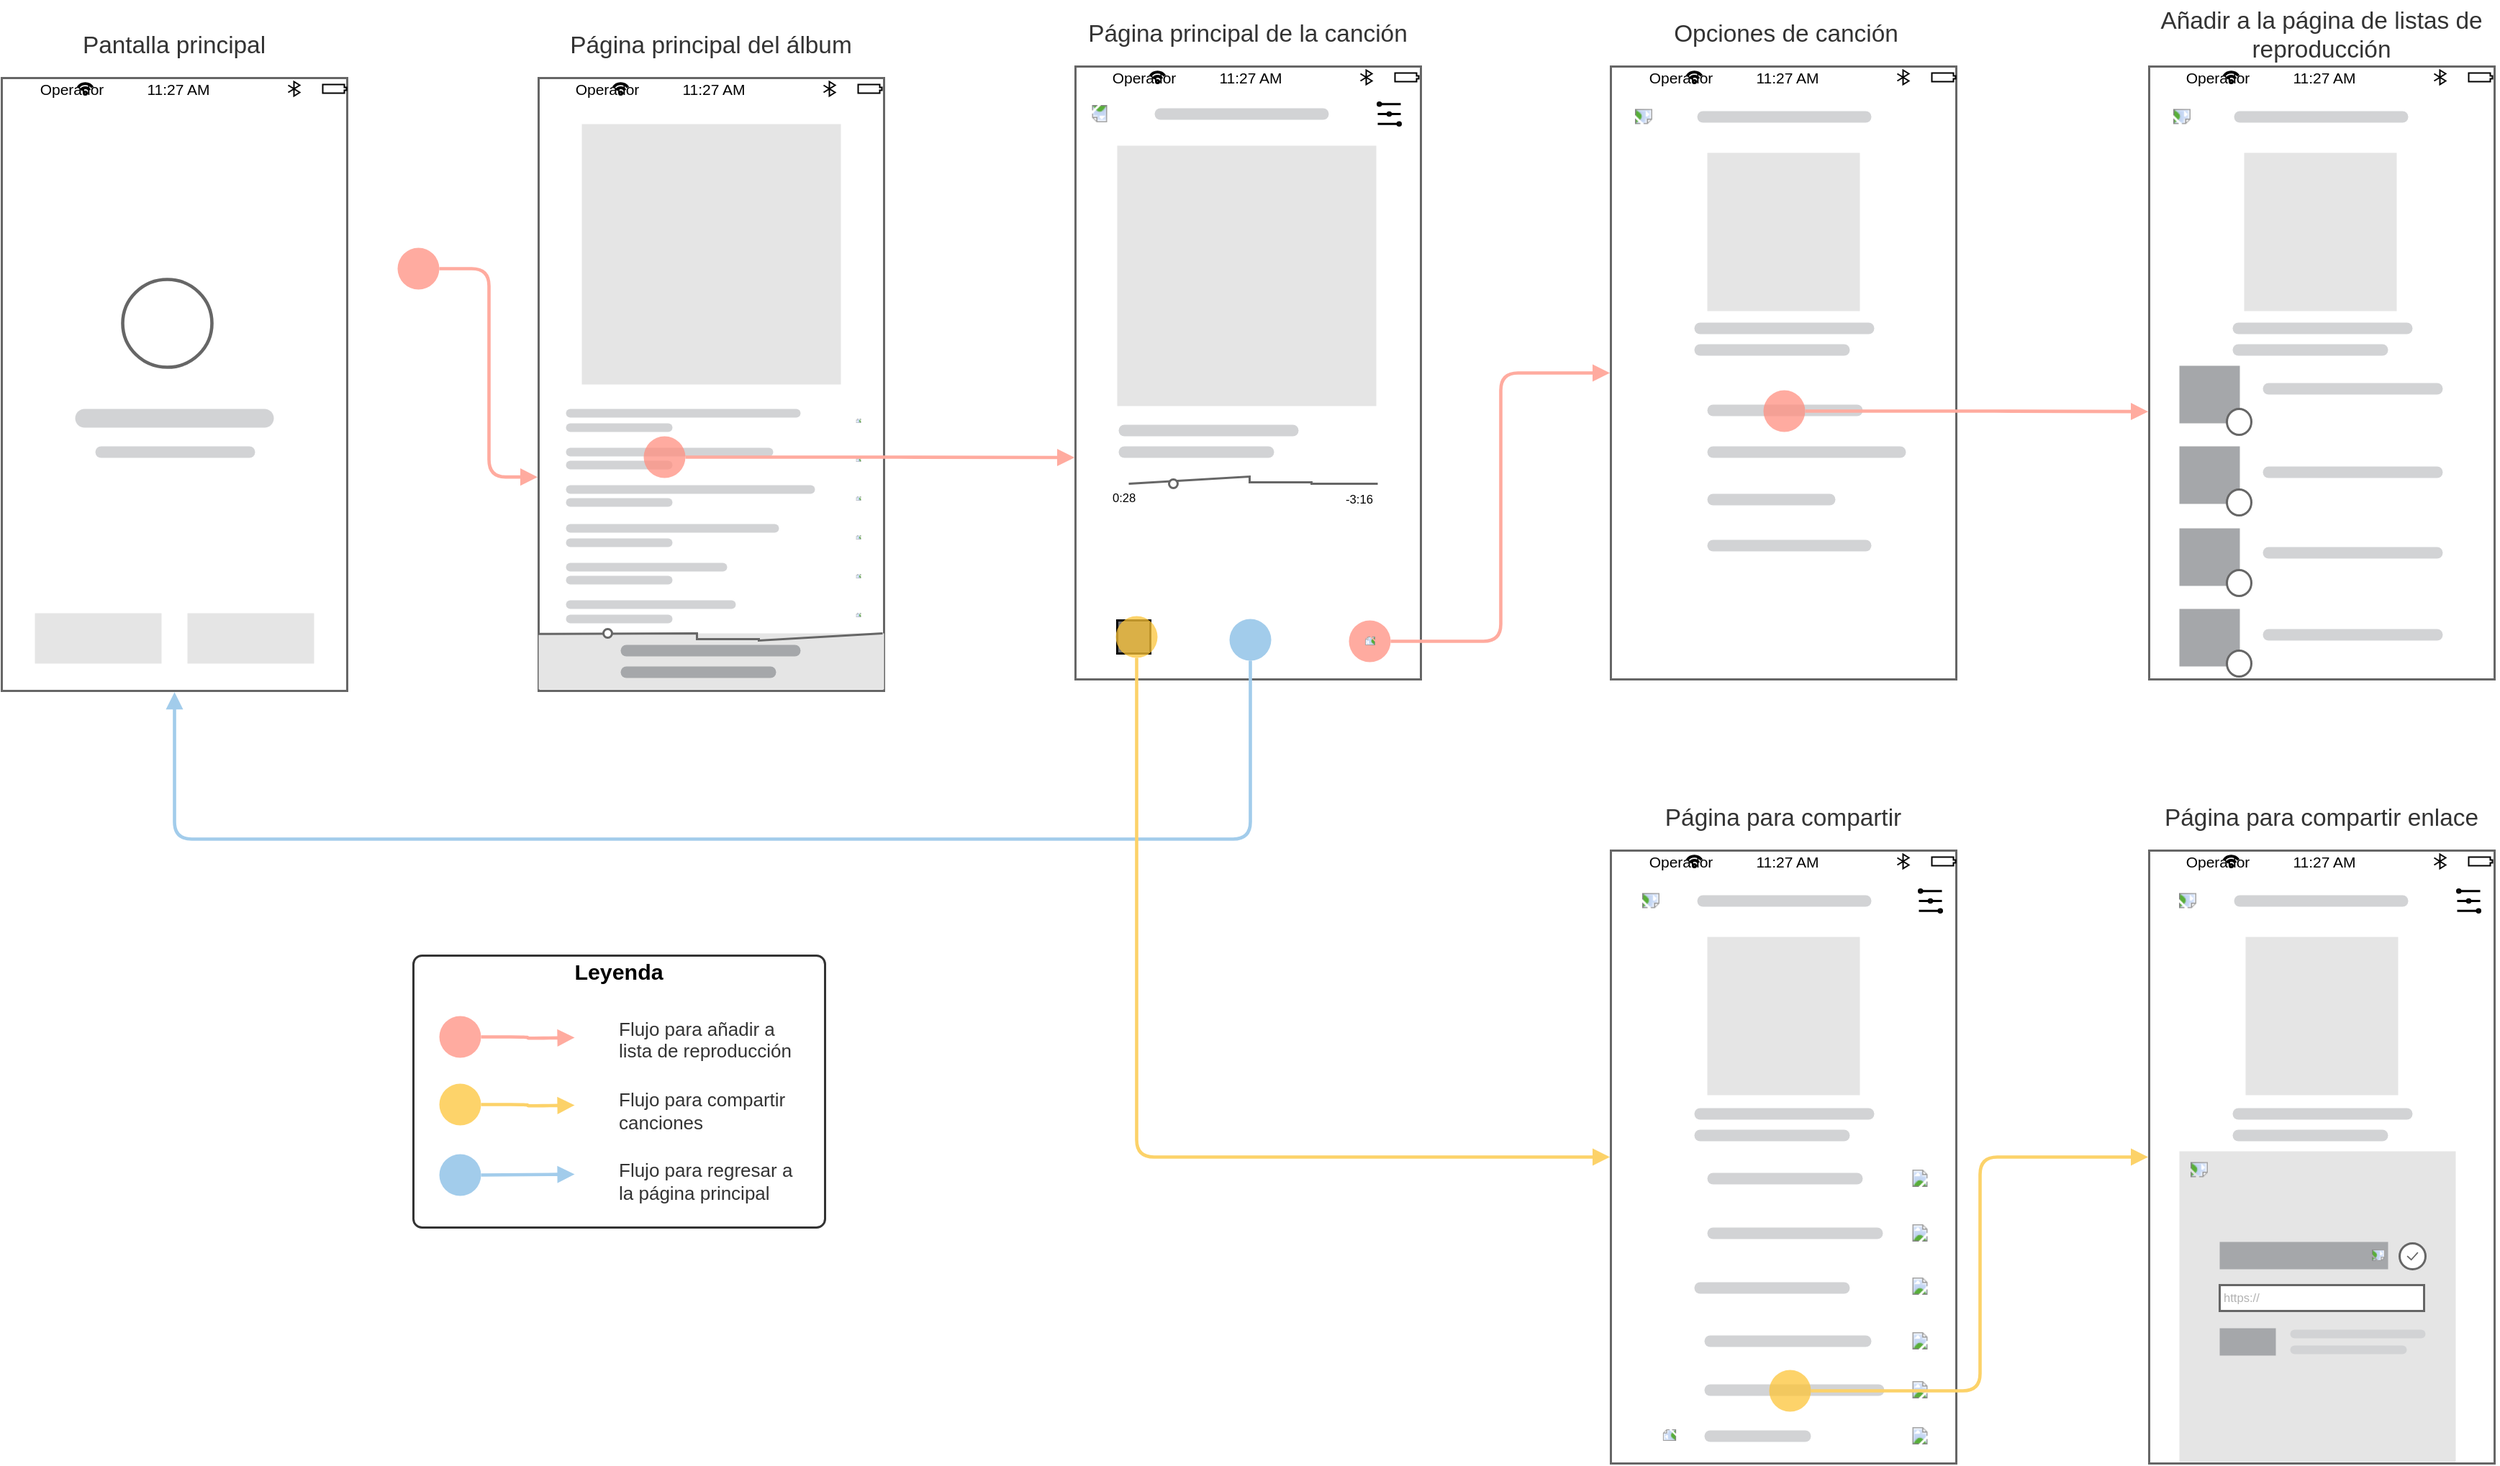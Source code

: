 <mxfile version="22.0.4" type="github">
  <diagram name="Página-1" id="2KmhBw5R_nQqM3TZG5DZ">
    <mxGraphModel dx="3806" dy="2031" grid="0" gridSize="10" guides="1" tooltips="1" connect="1" arrows="1" fold="1" page="0" pageScale="1" pageWidth="827" pageHeight="1169" math="0" shadow="0">
      <root>
        <mxCell id="0" />
        <mxCell id="1" parent="0" />
        <mxCell id="Q7mzp_MgaR6MMWMUA-nT-1" value="" style="html=1;overflow=block;blockSpacing=1;whiteSpace=wrap;container=1;pointerEvents=0;collapsible=0;recursiveResize=0;fontSize=13;spacing=0;strokeColor=#666666;strokeOpacity=100;fillOpacity=100;fillColor=#ffffff;strokeWidth=1.5;lucidId=KJYE8Qd5xXoX;" vertex="1" parent="1">
          <mxGeometry x="-1359" y="-588" width="240" height="426" as="geometry" />
        </mxCell>
        <mxCell id="Q7mzp_MgaR6MMWMUA-nT-2" value="" style="html=1;overflow=block;blockSpacing=1;whiteSpace=wrap;container=1;pointerEvents=0;collapsible=0;recursiveResize=0;fontSize=13;spacing=0;strokeColor=#666666;strokeOpacity=100;fillOpacity=100;fillColor=#ffffff;strokeWidth=1.5;lucidId=KJYEaJ~QmgpF;" vertex="1" parent="1">
          <mxGeometry x="-986" y="-588" width="240" height="426" as="geometry" />
        </mxCell>
        <mxCell id="Q7mzp_MgaR6MMWMUA-nT-3" value="" style="html=1;overflow=block;blockSpacing=1;whiteSpace=wrap;container=1;pointerEvents=0;collapsible=0;recursiveResize=0;fontSize=13;spacing=0;strokeColor=#666666;strokeOpacity=100;fillOpacity=100;fillColor=#ffffff;strokeWidth=1.5;lucidId=KJYEfKc-zOfp;" vertex="1" parent="1">
          <mxGeometry x="133" y="-51" width="240" height="426" as="geometry" />
        </mxCell>
        <mxCell id="Q7mzp_MgaR6MMWMUA-nT-4" value="" style="html=1;overflow=block;blockSpacing=1;whiteSpace=wrap;fontSize=13;align=center;spacing=3.8;strokeOpacity=0;fillOpacity=100;fillColor=#e5e5e5;strokeWidth=1.5;lucidId=KJYEWQ8927dC;" vertex="1" parent="1">
          <mxGeometry x="-986" y="-202" width="240" height="39" as="geometry" />
        </mxCell>
        <mxCell id="Q7mzp_MgaR6MMWMUA-nT-5" value="" style="html=1;overflow=block;blockSpacing=1;whiteSpace=wrap;container=1;pointerEvents=0;collapsible=0;recursiveResize=0;fontSize=13;spacing=0;strokeColor=#666666;strokeOpacity=100;fillOpacity=100;fillColor=#ffffff;strokeWidth=1.5;lucidId=KJYEc4EE0W5Q;" vertex="1" parent="1">
          <mxGeometry x="-241" y="-596" width="240" height="426" as="geometry" />
        </mxCell>
        <mxCell id="Q7mzp_MgaR6MMWMUA-nT-6" value="" style="html=1;overflow=block;blockSpacing=1;whiteSpace=wrap;container=1;pointerEvents=0;collapsible=0;recursiveResize=0;fontSize=13;spacing=0;strokeColor=#666666;strokeOpacity=100;fillOpacity=100;fillColor=#ffffff;strokeWidth=1.5;lucidId=KJYEAq1JoT8Q;" vertex="1" parent="1">
          <mxGeometry x="-613" y="-596" width="240" height="426" as="geometry" />
        </mxCell>
        <mxCell id="Q7mzp_MgaR6MMWMUA-nT-7" value="" style="html=1;overflow=block;blockSpacing=1;whiteSpace=wrap;shape=mxgraph.ios7ui.appBar;strokeColor=#000000;fontSize=10.5;spacing=0;fillOpacity=0;fillColor=#000000;strokeWidth=1.5;" vertex="1" parent="1">
          <mxGeometry x="-611" y="-596" width="240" height="15" as="geometry" />
        </mxCell>
        <mxCell id="Q7mzp_MgaR6MMWMUA-nT-8" value="11:27 AM" style="strokeColor=none;fillColor=none;whiteSpace=wrap;fontSize=10.5;" vertex="1" parent="Q7mzp_MgaR6MMWMUA-nT-7">
          <mxGeometry x="84" width="72" height="15" as="geometry" />
        </mxCell>
        <mxCell id="Q7mzp_MgaR6MMWMUA-nT-9" value="Operador" style="strokeColor=none;fillColor=none;whiteSpace=wrap;fontSize=10.5;" vertex="1" parent="Q7mzp_MgaR6MMWMUA-nT-7">
          <mxGeometry x="21.6" width="48" height="15" as="geometry" />
        </mxCell>
        <mxCell id="Q7mzp_MgaR6MMWMUA-nT-10" value="" style="html=1;overflow=block;blockSpacing=1;whiteSpace=wrap;fontSize=13;align=center;spacing=3.8;strokeOpacity=0;fillOpacity=100;fillColor=#e5e5e5;strokeWidth=1.5;lucidId=KJYESBeNZ2uG;" vertex="1" parent="1">
          <mxGeometry x="-584" y="-541" width="180" height="181" as="geometry" />
        </mxCell>
        <mxCell id="Q7mzp_MgaR6MMWMUA-nT-11" value="" style="html=1;jettySize=18;whiteSpace=wrap;fontSize=13;strokeColor=#666666;strokeOpacity=100;strokeWidth=1.5;rounded=0;startArrow=none;endArrow=none;lucidId=KJYEx94WrZRc;" edge="1" parent="1">
          <mxGeometry width="100" height="100" relative="1" as="geometry">
            <Array as="points">
              <mxPoint x="-492" y="-311" />
              <mxPoint x="-492" y="-307" />
              <mxPoint x="-449" y="-307" />
              <mxPoint x="-449" y="-306" />
            </Array>
            <mxPoint x="-576" y="-306" as="sourcePoint" />
            <mxPoint x="-403" y="-306" as="targetPoint" />
          </mxGeometry>
        </mxCell>
        <mxCell id="Q7mzp_MgaR6MMWMUA-nT-12" value="" style="html=1;overflow=block;blockSpacing=1;whiteSpace=wrap;ellipse;fontSize=13;align=center;spacing=3.8;strokeColor=#666666;strokeOpacity=100;fillOpacity=100;fillColor=#ffffff;strokeWidth=1.5;lucidId=KJYE3OH~qWZ_;" vertex="1" parent="1">
          <mxGeometry x="-548" y="-309" width="6" height="6" as="geometry" />
        </mxCell>
        <mxCell id="Q7mzp_MgaR6MMWMUA-nT-13" value="0:28" style="html=1;overflow=block;blockSpacing=1;whiteSpace=wrap;fontSize=8.3;fontColor=default;align=left;spacing=3.8;verticalAlign=top;strokeOpacity=0;fillOpacity=0;fillColor=#ffffff;strokeWidth=1.5;lucidId=KJYEoXD576I8;" vertex="1" parent="1">
          <mxGeometry x="-590" y="-303" width="24" height="14" as="geometry" />
        </mxCell>
        <mxCell id="Q7mzp_MgaR6MMWMUA-nT-14" value="-3:16" style="html=1;overflow=block;blockSpacing=1;whiteSpace=wrap;fontSize=8.3;fontColor=default;spacing=3.8;strokeOpacity=0;fillOpacity=0;fillColor=#ffffff;strokeWidth=1.5;lucidId=KJYEdmnDXCaY;" vertex="1" parent="1">
          <mxGeometry x="-430" y="-303" width="29" height="13" as="geometry" />
        </mxCell>
        <mxCell id="Q7mzp_MgaR6MMWMUA-nT-15" value="" style="html=1;overflow=block;blockSpacing=1;whiteSpace=wrap;shape=image;fontSize=13;spacing=3.8;strokeColor=none;strokeOpacity=100;strokeWidth=0;image=https://images.lucid.app/images/d449449e-f9e8-47c6-a2d4-6d21dc06c1c7/content;imageAspect=0;lucidId=KJYErX18.1pZ;" vertex="1" parent="1">
          <mxGeometry x="-455" y="-292" width="29" height="29" as="geometry" />
        </mxCell>
        <mxCell id="Q7mzp_MgaR6MMWMUA-nT-16" value="" style="html=1;overflow=block;blockSpacing=1;whiteSpace=wrap;shape=image;fontSize=13;spacing=3.8;strokeColor=none;strokeOpacity=100;rotation=180;strokeWidth=0;image=https://images.lucid.app/images/d449449e-f9e8-47c6-a2d4-6d21dc06c1c7/content;imageAspect=0;lucidId=KJYEuEvwyPR~;" vertex="1" parent="1">
          <mxGeometry x="-560" y="-292" width="29" height="29" as="geometry" />
        </mxCell>
        <mxCell id="Q7mzp_MgaR6MMWMUA-nT-17" value="" style="html=1;overflow=block;blockSpacing=1;whiteSpace=wrap;shape=image;fontSize=13;spacing=3.8;strokeColor=none;strokeOpacity=100;strokeWidth=0;image=https://images.lucid.app/images/9f997bd0-949e-4f62-a36b-dcc5a7b89189/content;imageAspect=0;lucidId=KJYE.bfSHzwP;" vertex="1" parent="1">
          <mxGeometry x="-505" y="-290" width="25" height="25" as="geometry" />
        </mxCell>
        <mxCell id="Q7mzp_MgaR6MMWMUA-nT-18" value="" style="html=1;overflow=block;blockSpacing=1;whiteSpace=wrap;fontSize=13;align=center;spacing=3.8;strokeOpacity=0;fillOpacity=100;rounded=1;absoluteArcSize=1;arcSize=18;fillColor=#d2d3d5;strokeWidth=1.5;lucidId=KJYEioFyH~V_;" vertex="1" parent="1">
          <mxGeometry x="-583" y="-347" width="125" height="8" as="geometry" />
        </mxCell>
        <mxCell id="Q7mzp_MgaR6MMWMUA-nT-19" value="" style="html=1;overflow=block;blockSpacing=1;whiteSpace=wrap;fontSize=13;align=center;spacing=3.8;strokeOpacity=0;fillOpacity=100;rounded=1;absoluteArcSize=1;arcSize=18;fillColor=#d2d3d5;strokeWidth=1.5;lucidId=KJYE2pJyi-hU;" vertex="1" parent="1">
          <mxGeometry x="-583" y="-332" width="108" height="8" as="geometry" />
        </mxCell>
        <mxCell id="Q7mzp_MgaR6MMWMUA-nT-20" value="" style="html=1;overflow=block;blockSpacing=1;whiteSpace=wrap;shape=image;fontSize=13;spacing=3.8;strokeColor=none;strokeOpacity=100;strokeWidth=0;image=https://images.lucid.app/images/d2f7b006-c7f3-4f35-838e-6e2eef538b29/content;imageAspect=0;lucidId=KJYEiusxJM~y;" vertex="1" parent="1">
          <mxGeometry x="-423" y="-347" width="20" height="20" as="geometry" />
        </mxCell>
        <mxCell id="Q7mzp_MgaR6MMWMUA-nT-21" value="" style="html=1;overflow=block;blockSpacing=1;whiteSpace=wrap;fontSize=13;spacing=0;fillOpacity=100;fillColor=#737373;strokeWidth=1.5;lucidId=KJYE0mpTWG2W;" vertex="1" parent="1">
          <mxGeometry x="-584" y="-211" width="23" height="23" as="geometry" />
        </mxCell>
        <mxCell id="Q7mzp_MgaR6MMWMUA-nT-22" value="" style="html=1;overflow=block;blockSpacing=1;whiteSpace=wrap;shape=mxgraph.ios7.icons.volume;direction=south;fontSize=13;spacing=0;fillColor=#403f3f;strokeWidth=1.5;lucidId=KJYEEyiyksUh;" vertex="1" parent="1">
          <mxGeometry x="-403" y="-571" width="16" height="16" as="geometry" />
        </mxCell>
        <mxCell id="Q7mzp_MgaR6MMWMUA-nT-23" value="" style="html=1;overflow=block;blockSpacing=1;whiteSpace=wrap;fontSize=13;align=center;spacing=3.8;strokeOpacity=0;fillOpacity=100;rounded=1;absoluteArcSize=1;arcSize=18;fillColor=#d2d3d5;strokeWidth=1.5;lucidId=KJYEGG2XSyOK;" vertex="1" parent="1">
          <mxGeometry x="-558" y="-567" width="121" height="8" as="geometry" />
        </mxCell>
        <mxCell id="Q7mzp_MgaR6MMWMUA-nT-24" value="" style="html=1;overflow=block;blockSpacing=1;whiteSpace=wrap;shape=image;fontSize=13;spacing=3.8;strokeColor=none;strokeOpacity=100;strokeWidth=0;image=https://images.lucid.app/images/588d6147-8496-461a-b047-2c3307bfd3e2/content;imageAspect=0;lucidId=KJYEsk0hu25b;" vertex="1" parent="1">
          <mxGeometry x="-501" y="-209" width="20" height="20" as="geometry" />
        </mxCell>
        <mxCell id="Q7mzp_MgaR6MMWMUA-nT-25" value="" style="html=1;overflow=block;blockSpacing=1;whiteSpace=wrap;shape=image;fontSize=13;spacing=3.8;strokeColor=none;strokeOpacity=100;strokeWidth=0;image=https://images.lucid.app/images/ad422f36-5257-48ea-adea-2f09eed3e1a6/content;imageAspect=0;lucidId=KJYEt~9PwOYG;" vertex="1" parent="1">
          <mxGeometry x="-584" y="-260" width="17" height="17" as="geometry" />
        </mxCell>
        <mxCell id="Q7mzp_MgaR6MMWMUA-nT-26" value="" style="html=1;overflow=block;blockSpacing=1;whiteSpace=wrap;shape=image;fontSize=13;spacing=3.8;strokeColor=none;strokeOpacity=100;strokeWidth=0;image=https://images.lucid.app/images/e85ac81b-85cb-4e86-8023-574d2f31a0d4/content;imageAspect=0;lucidId=KJYEIrXSSWFV;" vertex="1" parent="1">
          <mxGeometry x="-416" y="-258" width="15" height="15" as="geometry" />
        </mxCell>
        <mxCell id="Q7mzp_MgaR6MMWMUA-nT-27" value="" style="html=1;overflow=block;blockSpacing=1;whiteSpace=wrap;shape=mxgraph.ios7ui.appBar;strokeColor=#000000;fontSize=10.5;spacing=0;fillOpacity=0;fillColor=#000000;strokeWidth=1.5;" vertex="1" parent="1">
          <mxGeometry x="-1356" y="-588" width="240" height="15" as="geometry" />
        </mxCell>
        <mxCell id="Q7mzp_MgaR6MMWMUA-nT-28" value="11:27 AM" style="strokeColor=none;fillColor=none;whiteSpace=wrap;fontSize=10.5;" vertex="1" parent="Q7mzp_MgaR6MMWMUA-nT-27">
          <mxGeometry x="84" width="72" height="15" as="geometry" />
        </mxCell>
        <mxCell id="Q7mzp_MgaR6MMWMUA-nT-29" value="Operador" style="strokeColor=none;fillColor=none;whiteSpace=wrap;fontSize=10.5;" vertex="1" parent="Q7mzp_MgaR6MMWMUA-nT-27">
          <mxGeometry x="21.6" width="48" height="15" as="geometry" />
        </mxCell>
        <mxCell id="Q7mzp_MgaR6MMWMUA-nT-30" value="" style="html=1;overflow=block;blockSpacing=1;whiteSpace=wrap;ellipse;fontSize=13;align=center;spacing=3.8;strokeColor=#666666;strokeOpacity=100;fillOpacity=100;fillColor=#ffffff;strokeWidth=2.3;lucidId=KJYEbPc4lL9y;" vertex="1" parent="1">
          <mxGeometry x="-1275" y="-448" width="62" height="61" as="geometry" />
        </mxCell>
        <mxCell id="Q7mzp_MgaR6MMWMUA-nT-31" value="" style="html=1;overflow=block;blockSpacing=1;whiteSpace=wrap;fontSize=13;align=center;spacing=3.8;strokeOpacity=0;fillOpacity=100;rounded=1;absoluteArcSize=1;arcSize=18;fillColor=#d2d3d5;strokeWidth=1.5;lucidId=KJYE_Er21yhZ;" vertex="1" parent="1">
          <mxGeometry x="-1308" y="-358" width="138" height="13" as="geometry" />
        </mxCell>
        <mxCell id="Q7mzp_MgaR6MMWMUA-nT-32" value="" style="html=1;overflow=block;blockSpacing=1;whiteSpace=wrap;fontSize=13;align=center;spacing=3.8;strokeOpacity=0;fillOpacity=100;rounded=1;absoluteArcSize=1;arcSize=18;fillColor=#d2d3d5;strokeWidth=1.5;lucidId=KJYE40sC5s-x;" vertex="1" parent="1">
          <mxGeometry x="-1294" y="-332" width="111" height="8" as="geometry" />
        </mxCell>
        <mxCell id="Q7mzp_MgaR6MMWMUA-nT-33" value="" style="html=1;overflow=block;blockSpacing=1;whiteSpace=wrap;fontSize=13;align=center;spacing=3.8;strokeOpacity=0;fillOpacity=100;fillColor=#e5e5e5;strokeWidth=1.5;lucidId=KJYEbKPm3vAe;" vertex="1" parent="1">
          <mxGeometry x="-1230" y="-216" width="88" height="35" as="geometry" />
        </mxCell>
        <mxCell id="Q7mzp_MgaR6MMWMUA-nT-34" value="" style="html=1;overflow=block;blockSpacing=1;whiteSpace=wrap;shape=mxgraph.ios7ui.appBar;strokeColor=#000000;fontSize=10.5;spacing=0;fillOpacity=0;fillColor=#000000;strokeWidth=1.5;" vertex="1" parent="1">
          <mxGeometry x="-984" y="-588" width="240" height="15" as="geometry" />
        </mxCell>
        <mxCell id="Q7mzp_MgaR6MMWMUA-nT-35" value="11:27 AM" style="strokeColor=none;fillColor=none;whiteSpace=wrap;fontSize=10.5;" vertex="1" parent="Q7mzp_MgaR6MMWMUA-nT-34">
          <mxGeometry x="84" width="72" height="15" as="geometry" />
        </mxCell>
        <mxCell id="Q7mzp_MgaR6MMWMUA-nT-36" value="Operador" style="strokeColor=none;fillColor=none;whiteSpace=wrap;fontSize=10.5;" vertex="1" parent="Q7mzp_MgaR6MMWMUA-nT-34">
          <mxGeometry x="21.6" width="48" height="15" as="geometry" />
        </mxCell>
        <mxCell id="Q7mzp_MgaR6MMWMUA-nT-37" value="" style="html=1;overflow=block;blockSpacing=1;whiteSpace=wrap;fontSize=13;align=center;spacing=3.8;strokeOpacity=0;fillOpacity=100;fillColor=#e5e5e5;strokeWidth=1.5;lucidId=KJYEllWH054H;" vertex="1" parent="1">
          <mxGeometry x="-956" y="-556" width="180" height="181" as="geometry" />
        </mxCell>
        <mxCell id="Q7mzp_MgaR6MMWMUA-nT-38" value="" style="html=1;overflow=block;blockSpacing=1;whiteSpace=wrap;fontSize=13;align=center;spacing=3.8;strokeOpacity=0;fillOpacity=100;rounded=1;absoluteArcSize=1;arcSize=18;fillColor=#d2d3d5;strokeWidth=1.5;lucidId=KJYEeJ1M91sA;" vertex="1" parent="1">
          <mxGeometry x="-967" y="-358" width="163" height="6" as="geometry" />
        </mxCell>
        <mxCell id="Q7mzp_MgaR6MMWMUA-nT-39" value="" style="html=1;overflow=block;blockSpacing=1;whiteSpace=wrap;fontSize=13;align=center;spacing=3.8;strokeOpacity=0;fillOpacity=100;rounded=1;absoluteArcSize=1;arcSize=18;fillColor=#d2d3d5;strokeWidth=1.5;lucidId=KJYEzctvBA7k;" vertex="1" parent="1">
          <mxGeometry x="-967" y="-348" width="74" height="6" as="geometry" />
        </mxCell>
        <mxCell id="Q7mzp_MgaR6MMWMUA-nT-40" value="" style="html=1;overflow=block;blockSpacing=1;whiteSpace=wrap;shape=image;fontSize=13;spacing=3.8;strokeColor=none;strokeOpacity=100;rotation=-90;strokeWidth=0;image=https://images.lucid.app/images/1c7ac16a-595a-494e-91a0-82f140bb8064/content;lucidId=KJYEZHF_lCA6;" vertex="1" parent="1">
          <mxGeometry x="-765" y="-354" width="3" height="9" as="geometry" />
        </mxCell>
        <mxCell id="Q7mzp_MgaR6MMWMUA-nT-41" value="" style="html=1;overflow=block;blockSpacing=1;whiteSpace=wrap;fontSize=13;align=center;spacing=3.8;strokeOpacity=0;fillOpacity=100;rounded=1;absoluteArcSize=1;arcSize=18;fillColor=#d2d3d5;strokeWidth=1.5;lucidId=KJYEMv9njbS5;" vertex="1" parent="1">
          <mxGeometry x="-967" y="-331" width="144" height="6" as="geometry" />
        </mxCell>
        <mxCell id="Q7mzp_MgaR6MMWMUA-nT-42" value="" style="html=1;overflow=block;blockSpacing=1;whiteSpace=wrap;fontSize=13;align=center;spacing=3.8;strokeOpacity=0;fillOpacity=100;rounded=1;absoluteArcSize=1;arcSize=18;fillColor=#d2d3d5;strokeWidth=1.5;lucidId=KJYEs7g~g.Z4;" vertex="1" parent="1">
          <mxGeometry x="-967" y="-322" width="74" height="6" as="geometry" />
        </mxCell>
        <mxCell id="Q7mzp_MgaR6MMWMUA-nT-43" value="" style="html=1;overflow=block;blockSpacing=1;whiteSpace=wrap;shape=image;fontSize=13;spacing=3.8;strokeColor=none;strokeOpacity=100;rotation=-90;strokeWidth=0;image=https://images.lucid.app/images/1c7ac16a-595a-494e-91a0-82f140bb8064/content;lucidId=KJYEs6fHQ9Ia;" vertex="1" parent="1">
          <mxGeometry x="-765" y="-327" width="3" height="9" as="geometry" />
        </mxCell>
        <mxCell id="Q7mzp_MgaR6MMWMUA-nT-44" value="" style="html=1;overflow=block;blockSpacing=1;whiteSpace=wrap;fontSize=13;align=center;spacing=3.8;strokeOpacity=0;fillOpacity=100;rounded=1;absoluteArcSize=1;arcSize=18;fillColor=#d2d3d5;strokeWidth=1.5;lucidId=KJYEyTR6ISjE;" vertex="1" parent="1">
          <mxGeometry x="-967" y="-305" width="173" height="6" as="geometry" />
        </mxCell>
        <mxCell id="Q7mzp_MgaR6MMWMUA-nT-45" value="" style="html=1;overflow=block;blockSpacing=1;whiteSpace=wrap;fontSize=13;align=center;spacing=3.8;strokeOpacity=0;fillOpacity=100;rounded=1;absoluteArcSize=1;arcSize=18;fillColor=#d2d3d5;strokeWidth=1.5;lucidId=KJYElEAiVNY9;" vertex="1" parent="1">
          <mxGeometry x="-967" y="-296" width="74" height="6" as="geometry" />
        </mxCell>
        <mxCell id="Q7mzp_MgaR6MMWMUA-nT-46" value="" style="html=1;overflow=block;blockSpacing=1;whiteSpace=wrap;shape=image;fontSize=13;spacing=3.8;strokeColor=none;strokeOpacity=100;rotation=-90;strokeWidth=0;image=https://images.lucid.app/images/1c7ac16a-595a-494e-91a0-82f140bb8064/content;lucidId=KJYEsgZdlZ8C;" vertex="1" parent="1">
          <mxGeometry x="-765" y="-300" width="3" height="9" as="geometry" />
        </mxCell>
        <mxCell id="Q7mzp_MgaR6MMWMUA-nT-47" value="" style="html=1;overflow=block;blockSpacing=1;whiteSpace=wrap;fontSize=13;align=center;spacing=3.8;strokeOpacity=0;fillOpacity=100;rounded=1;absoluteArcSize=1;arcSize=18;fillColor=#d2d3d5;strokeWidth=1.5;lucidId=KJYEvM83jd-F;" vertex="1" parent="1">
          <mxGeometry x="-967" y="-278" width="148" height="6" as="geometry" />
        </mxCell>
        <mxCell id="Q7mzp_MgaR6MMWMUA-nT-48" value="" style="html=1;overflow=block;blockSpacing=1;whiteSpace=wrap;fontSize=13;align=center;spacing=3.8;strokeOpacity=0;fillOpacity=100;rounded=1;absoluteArcSize=1;arcSize=18;fillColor=#d2d3d5;strokeWidth=1.5;lucidId=KJYEjD4Z9yJN;" vertex="1" parent="1">
          <mxGeometry x="-967" y="-268" width="74" height="6" as="geometry" />
        </mxCell>
        <mxCell id="Q7mzp_MgaR6MMWMUA-nT-49" value="" style="html=1;overflow=block;blockSpacing=1;whiteSpace=wrap;shape=image;fontSize=13;spacing=3.8;strokeColor=none;strokeOpacity=100;rotation=-90;strokeWidth=0;image=https://images.lucid.app/images/1c7ac16a-595a-494e-91a0-82f140bb8064/content;lucidId=KJYEk7ZgTrHE;" vertex="1" parent="1">
          <mxGeometry x="-765" y="-273" width="3" height="9" as="geometry" />
        </mxCell>
        <mxCell id="Q7mzp_MgaR6MMWMUA-nT-50" value="" style="html=1;overflow=block;blockSpacing=1;whiteSpace=wrap;fontSize=13;align=center;spacing=3.8;strokeOpacity=0;fillOpacity=100;rounded=1;absoluteArcSize=1;arcSize=18;fillColor=#d2d3d5;strokeWidth=1.5;lucidId=KJYEviVbOMok;" vertex="1" parent="1">
          <mxGeometry x="-967" y="-251" width="112" height="6" as="geometry" />
        </mxCell>
        <mxCell id="Q7mzp_MgaR6MMWMUA-nT-51" value="" style="html=1;overflow=block;blockSpacing=1;whiteSpace=wrap;fontSize=13;align=center;spacing=3.8;strokeOpacity=0;fillOpacity=100;rounded=1;absoluteArcSize=1;arcSize=18;fillColor=#d2d3d5;strokeWidth=1.5;lucidId=KJYEAa6SrQDx;" vertex="1" parent="1">
          <mxGeometry x="-967" y="-242" width="74" height="6" as="geometry" />
        </mxCell>
        <mxCell id="Q7mzp_MgaR6MMWMUA-nT-52" value="" style="html=1;overflow=block;blockSpacing=1;whiteSpace=wrap;shape=image;fontSize=13;spacing=3.8;strokeColor=none;strokeOpacity=100;rotation=-90;strokeWidth=0;image=https://images.lucid.app/images/1c7ac16a-595a-494e-91a0-82f140bb8064/content;lucidId=KJYEYfsVNOXC;" vertex="1" parent="1">
          <mxGeometry x="-765" y="-246" width="3" height="9" as="geometry" />
        </mxCell>
        <mxCell id="Q7mzp_MgaR6MMWMUA-nT-53" value="" style="html=1;overflow=block;blockSpacing=1;whiteSpace=wrap;fontSize=13;align=center;spacing=3.8;strokeOpacity=0;fillOpacity=100;rounded=1;absoluteArcSize=1;arcSize=18;fillColor=#d2d3d5;strokeWidth=1.5;lucidId=KJYEjDeHF-3A;" vertex="1" parent="1">
          <mxGeometry x="-967" y="-225" width="118" height="6" as="geometry" />
        </mxCell>
        <mxCell id="Q7mzp_MgaR6MMWMUA-nT-54" value="" style="html=1;overflow=block;blockSpacing=1;whiteSpace=wrap;fontSize=13;align=center;spacing=3.8;strokeOpacity=0;fillOpacity=100;rounded=1;absoluteArcSize=1;arcSize=18;fillColor=#d2d3d5;strokeWidth=1.5;lucidId=KJYEJOh07zuv;" vertex="1" parent="1">
          <mxGeometry x="-967" y="-215" width="74" height="6" as="geometry" />
        </mxCell>
        <mxCell id="Q7mzp_MgaR6MMWMUA-nT-55" value="" style="html=1;overflow=block;blockSpacing=1;whiteSpace=wrap;shape=image;fontSize=13;spacing=3.8;strokeColor=none;strokeOpacity=100;rotation=-90;strokeWidth=0;image=https://images.lucid.app/images/1c7ac16a-595a-494e-91a0-82f140bb8064/content;lucidId=KJYE82eSTLK-;" vertex="1" parent="1">
          <mxGeometry x="-765" y="-219" width="3" height="9" as="geometry" />
        </mxCell>
        <mxCell id="Q7mzp_MgaR6MMWMUA-nT-56" value="" style="html=1;jettySize=18;whiteSpace=wrap;fontSize=13;strokeColor=#ffab9f;strokeOpacity=100;strokeWidth=2.3;rounded=1;arcSize=24;edgeStyle=orthogonalEdgeStyle;startArrow=none;endArrow=block;endFill=1;exitX=1;exitY=0.5;exitPerimeter=0;entryX=-0.003;entryY=0.651;entryPerimeter=0;lucidId=KJYEUFEaKh6L;" edge="1" parent="1" source="Q7mzp_MgaR6MMWMUA-nT-110" target="Q7mzp_MgaR6MMWMUA-nT-2">
          <mxGeometry width="100" height="100" relative="1" as="geometry">
            <Array as="points" />
          </mxGeometry>
        </mxCell>
        <mxCell id="Q7mzp_MgaR6MMWMUA-nT-57" value="" style="html=1;jettySize=18;whiteSpace=wrap;fontSize=13;strokeColor=#ffab9f;strokeOpacity=100;strokeWidth=2.3;rounded=1;arcSize=24;edgeStyle=orthogonalEdgeStyle;startArrow=none;endArrow=block;endFill=1;exitX=1;exitY=0.5;exitPerimeter=0;entryX=-0.003;entryY=0.638;entryPerimeter=0;lucidId=KJYEUg4.nkHy;" edge="1" parent="1" source="Q7mzp_MgaR6MMWMUA-nT-109" target="Q7mzp_MgaR6MMWMUA-nT-6">
          <mxGeometry width="100" height="100" relative="1" as="geometry">
            <Array as="points" />
          </mxGeometry>
        </mxCell>
        <mxCell id="Q7mzp_MgaR6MMWMUA-nT-58" value="" style="html=1;overflow=block;blockSpacing=1;whiteSpace=wrap;shape=mxgraph.ios7ui.appBar;strokeColor=#000000;fontSize=10.5;spacing=0;fillOpacity=0;fillColor=#000000;strokeWidth=1.5;" vertex="1" parent="1">
          <mxGeometry x="-238" y="-596" width="240" height="15" as="geometry" />
        </mxCell>
        <mxCell id="Q7mzp_MgaR6MMWMUA-nT-59" value="11:27 AM" style="strokeColor=none;fillColor=none;whiteSpace=wrap;fontSize=10.5;" vertex="1" parent="Q7mzp_MgaR6MMWMUA-nT-58">
          <mxGeometry x="84" width="72" height="15" as="geometry" />
        </mxCell>
        <mxCell id="Q7mzp_MgaR6MMWMUA-nT-60" value="Operador" style="strokeColor=none;fillColor=none;whiteSpace=wrap;fontSize=10.5;" vertex="1" parent="Q7mzp_MgaR6MMWMUA-nT-58">
          <mxGeometry x="21.6" width="48" height="15" as="geometry" />
        </mxCell>
        <mxCell id="Q7mzp_MgaR6MMWMUA-nT-61" value="" style="html=1;jettySize=18;whiteSpace=wrap;fontSize=13;strokeColor=#ffab9f;strokeOpacity=100;strokeWidth=2.3;rounded=1;arcSize=24;edgeStyle=orthogonalEdgeStyle;startArrow=none;endArrow=block;endFill=1;exitX=1;exitY=0.5;exitPerimeter=0;entryX=-0.003;entryY=0.5;entryPerimeter=0;lucidId=KJYEk~Hh4sqp;" edge="1" parent="1" source="Q7mzp_MgaR6MMWMUA-nT-108" target="Q7mzp_MgaR6MMWMUA-nT-5">
          <mxGeometry width="100" height="100" relative="1" as="geometry">
            <Array as="points" />
          </mxGeometry>
        </mxCell>
        <mxCell id="Q7mzp_MgaR6MMWMUA-nT-62" value="" style="html=1;overflow=block;blockSpacing=1;whiteSpace=wrap;fontSize=13;align=center;spacing=3.8;strokeOpacity=0;fillOpacity=100;fillColor=#e5e5e5;strokeWidth=1.5;lucidId=KJYELkrsFN_V;" vertex="1" parent="1">
          <mxGeometry x="-174" y="-536" width="106" height="110" as="geometry" />
        </mxCell>
        <mxCell id="Q7mzp_MgaR6MMWMUA-nT-63" value="" style="html=1;jettySize=18;whiteSpace=wrap;fontSize=13;strokeColor=#666666;strokeOpacity=100;strokeWidth=1.5;rounded=0;startArrow=none;endArrow=none;exitX=-0.003;exitY=0.907;exitPerimeter=0;lucidId=KJYE~MrByywg;" edge="1" parent="1" source="Q7mzp_MgaR6MMWMUA-nT-2">
          <mxGeometry width="100" height="100" relative="1" as="geometry">
            <Array as="points">
              <mxPoint x="-876" y="-202" />
              <mxPoint x="-876" y="-198" />
              <mxPoint x="-833" y="-198" />
              <mxPoint x="-833" y="-197" />
            </Array>
            <mxPoint x="-747" y="-202" as="targetPoint" />
          </mxGeometry>
        </mxCell>
        <mxCell id="Q7mzp_MgaR6MMWMUA-nT-64" value="" style="html=1;overflow=block;blockSpacing=1;whiteSpace=wrap;ellipse;fontSize=13;align=center;spacing=3.8;strokeColor=#666666;strokeOpacity=100;fillOpacity=100;fillColor=#ffffff;strokeWidth=1.5;lucidId=KJYEcNe-GJVW;" vertex="1" parent="1">
          <mxGeometry x="-941" y="-205" width="6" height="6" as="geometry" />
        </mxCell>
        <mxCell id="Q7mzp_MgaR6MMWMUA-nT-65" value="" style="html=1;overflow=block;blockSpacing=1;whiteSpace=wrap;fontSize=13;align=center;spacing=3.8;strokeOpacity=0;fillOpacity=100;rounded=1;absoluteArcSize=1;arcSize=18;fillColor=#a5a7aa;strokeWidth=1.5;lucidId=KJYEP1d-PY2F;" vertex="1" parent="1">
          <mxGeometry x="-929" y="-194" width="125" height="8" as="geometry" />
        </mxCell>
        <mxCell id="Q7mzp_MgaR6MMWMUA-nT-66" value="" style="html=1;overflow=block;blockSpacing=1;whiteSpace=wrap;fontSize=13;align=center;spacing=3.8;strokeOpacity=0;fillOpacity=100;rounded=1;absoluteArcSize=1;arcSize=18;fillColor=#a5a7aa;strokeWidth=1.5;lucidId=KJYE7If7ofau;" vertex="1" parent="1">
          <mxGeometry x="-929" y="-179" width="108" height="8" as="geometry" />
        </mxCell>
        <mxCell id="Q7mzp_MgaR6MMWMUA-nT-67" value="" style="html=1;overflow=block;blockSpacing=1;whiteSpace=wrap;shape=image;fontSize=13;spacing=3.8;strokeColor=none;strokeOpacity=100;strokeWidth=0;image=https://images.lucid.app/images/d2f7b006-c7f3-4f35-838e-6e2eef538b29/content;imageAspect=0;lucidId=KJYENRggoDR9;" vertex="1" parent="1">
          <mxGeometry x="-776" y="-193" width="20" height="20" as="geometry" />
        </mxCell>
        <mxCell id="Q7mzp_MgaR6MMWMUA-nT-68" value="" style="html=1;overflow=block;blockSpacing=1;whiteSpace=wrap;shape=image;fontSize=13;spacing=3.8;strokeColor=none;strokeOpacity=100;strokeWidth=0;image=https://images.lucid.app/images/9f997bd0-949e-4f62-a36b-dcc5a7b89189/content;imageAspect=0;lucidId=KJYEj7L7OK3O;" vertex="1" parent="1">
          <mxGeometry x="-972" y="-193" width="18" height="18" as="geometry" />
        </mxCell>
        <mxCell id="Q7mzp_MgaR6MMWMUA-nT-69" value="" style="html=1;overflow=block;blockSpacing=1;whiteSpace=wrap;shape=image;fontSize=13;spacing=3.8;strokeColor=none;strokeOpacity=100;rotation=90;strokeWidth=0;image=https://images.lucid.app/images/53d2fa7f-9d9b-4fe7-8592-ba79a9484f68/content;lucidId=KJYERKzuh7Gs;" vertex="1" parent="1">
          <mxGeometry x="-224" y="-567" width="12" height="12" as="geometry" />
        </mxCell>
        <mxCell id="Q7mzp_MgaR6MMWMUA-nT-70" value="" style="html=1;overflow=block;blockSpacing=1;whiteSpace=wrap;fontSize=13;align=center;spacing=3.8;strokeOpacity=0;fillOpacity=100;rounded=1;absoluteArcSize=1;arcSize=18;fillColor=#d2d3d5;strokeWidth=1.5;lucidId=KJYEZNb5qylg;" vertex="1" parent="1">
          <mxGeometry x="-174" y="-361" width="108" height="8" as="geometry" />
        </mxCell>
        <mxCell id="Q7mzp_MgaR6MMWMUA-nT-71" value="" style="html=1;overflow=block;blockSpacing=1;whiteSpace=wrap;shape=image;fontSize=13;spacing=3.8;strokeColor=none;strokeOpacity=100;strokeWidth=0;image=https://images.lucid.app/images/15bc69e8-ba30-49c1-9e9b-d63421eb3b57/content;imageAspect=0;lucidId=KJYEtuy4vN.c;" vertex="1" parent="1">
          <mxGeometry x="-207" y="-335" width="15" height="15" as="geometry" />
        </mxCell>
        <mxCell id="Q7mzp_MgaR6MMWMUA-nT-72" value="" style="html=1;overflow=block;blockSpacing=1;whiteSpace=wrap;fontSize=13;align=center;spacing=3.8;strokeOpacity=0;fillOpacity=100;rounded=1;absoluteArcSize=1;arcSize=18;fillColor=#d2d3d5;strokeWidth=1.5;lucidId=KJYE9O6UFUeT;" vertex="1" parent="1">
          <mxGeometry x="-174" y="-332" width="138" height="8" as="geometry" />
        </mxCell>
        <mxCell id="Q7mzp_MgaR6MMWMUA-nT-73" value="" style="html=1;overflow=block;blockSpacing=1;whiteSpace=wrap;shape=image;fontSize=13;spacing=3.8;strokeColor=none;strokeOpacity=100;strokeWidth=0;image=https://images.lucid.app/images/15bc69e8-ba30-49c1-9e9b-d63421eb3b57/content;imageAspect=0;lucidId=KJYEfF-GMUu4;" vertex="1" parent="1">
          <mxGeometry x="-207" y="-303" width="15" height="15" as="geometry" />
        </mxCell>
        <mxCell id="Q7mzp_MgaR6MMWMUA-nT-74" value="" style="html=1;overflow=block;blockSpacing=1;whiteSpace=wrap;fontSize=13;align=center;spacing=3.8;strokeOpacity=0;fillOpacity=100;rounded=1;absoluteArcSize=1;arcSize=18;fillColor=#d2d3d5;strokeWidth=1.5;lucidId=KJYELCpeHaZB;" vertex="1" parent="1">
          <mxGeometry x="-174" y="-299" width="89" height="8" as="geometry" />
        </mxCell>
        <mxCell id="Q7mzp_MgaR6MMWMUA-nT-75" value="" style="html=1;overflow=block;blockSpacing=1;whiteSpace=wrap;shape=image;fontSize=13;spacing=3.8;strokeColor=none;strokeOpacity=100;strokeWidth=0;image=https://images.lucid.app/images/15bc69e8-ba30-49c1-9e9b-d63421eb3b57/content;imageAspect=0;lucidId=KJYE4lDLy7yb;" vertex="1" parent="1">
          <mxGeometry x="-207" y="-271" width="15" height="15" as="geometry" />
        </mxCell>
        <mxCell id="Q7mzp_MgaR6MMWMUA-nT-76" value="" style="html=1;overflow=block;blockSpacing=1;whiteSpace=wrap;fontSize=13;align=center;spacing=3.8;strokeOpacity=0;fillOpacity=100;rounded=1;absoluteArcSize=1;arcSize=18;fillColor=#d2d3d5;strokeWidth=1.5;lucidId=KJYEd9vI_pyl;" vertex="1" parent="1">
          <mxGeometry x="-174" y="-267" width="114" height="8" as="geometry" />
        </mxCell>
        <mxCell id="Q7mzp_MgaR6MMWMUA-nT-77" value="" style="html=1;overflow=block;blockSpacing=1;whiteSpace=wrap;fontSize=13;align=center;spacing=3.8;strokeOpacity=0;fillOpacity=100;rounded=1;absoluteArcSize=1;arcSize=18;fillColor=#d2d3d5;strokeWidth=1.5;lucidId=KJYEiH~a7kJj;" vertex="1" parent="1">
          <mxGeometry x="-181" y="-565" width="121" height="8" as="geometry" />
        </mxCell>
        <mxCell id="Q7mzp_MgaR6MMWMUA-nT-78" value="" style="html=1;overflow=block;blockSpacing=1;whiteSpace=wrap;fontSize=13;align=center;spacing=3.8;strokeOpacity=0;fillOpacity=100;rounded=1;absoluteArcSize=1;arcSize=18;fillColor=#d2d3d5;strokeWidth=1.5;lucidId=KJYEy3Rrarys;" vertex="1" parent="1">
          <mxGeometry x="-183" y="-418" width="125" height="8" as="geometry" />
        </mxCell>
        <mxCell id="Q7mzp_MgaR6MMWMUA-nT-79" value="" style="html=1;overflow=block;blockSpacing=1;whiteSpace=wrap;fontSize=13;align=center;spacing=3.8;strokeOpacity=0;fillOpacity=100;rounded=1;absoluteArcSize=1;arcSize=18;fillColor=#d2d3d5;strokeWidth=1.5;lucidId=KJYEK9FY07Sb;" vertex="1" parent="1">
          <mxGeometry x="-183" y="-403" width="108" height="8" as="geometry" />
        </mxCell>
        <mxCell id="Q7mzp_MgaR6MMWMUA-nT-80" value="" style="html=1;overflow=block;blockSpacing=1;whiteSpace=wrap;container=1;pointerEvents=0;collapsible=0;recursiveResize=0;fontSize=13;spacing=0;strokeColor=#666666;strokeOpacity=100;fillOpacity=100;fillColor=#ffffff;strokeWidth=1.5;lucidId=KJYE3RwxpdjF;" vertex="1" parent="1">
          <mxGeometry x="133" y="-596" width="240" height="426" as="geometry" />
        </mxCell>
        <mxCell id="Q7mzp_MgaR6MMWMUA-nT-81" value="" style="html=1;overflow=block;blockSpacing=1;whiteSpace=wrap;shape=mxgraph.ios7ui.appBar;strokeColor=#000000;fontSize=10.5;spacing=0;fillOpacity=0;fillColor=#000000;strokeWidth=1.5;" vertex="1" parent="1">
          <mxGeometry x="135" y="-596" width="240" height="15" as="geometry" />
        </mxCell>
        <mxCell id="Q7mzp_MgaR6MMWMUA-nT-82" value="11:27 AM" style="strokeColor=none;fillColor=none;whiteSpace=wrap;fontSize=10.5;" vertex="1" parent="Q7mzp_MgaR6MMWMUA-nT-81">
          <mxGeometry x="84" width="72" height="15" as="geometry" />
        </mxCell>
        <mxCell id="Q7mzp_MgaR6MMWMUA-nT-83" value="Operador" style="strokeColor=none;fillColor=none;whiteSpace=wrap;fontSize=10.5;" vertex="1" parent="Q7mzp_MgaR6MMWMUA-nT-81">
          <mxGeometry x="21.6" width="48" height="15" as="geometry" />
        </mxCell>
        <mxCell id="Q7mzp_MgaR6MMWMUA-nT-84" value="" style="html=1;overflow=block;blockSpacing=1;whiteSpace=wrap;fontSize=13;align=center;spacing=3.8;strokeOpacity=0;fillOpacity=100;fillColor=#e5e5e5;strokeWidth=1.5;lucidId=KJYE-AMYlrT5;" vertex="1" parent="1">
          <mxGeometry x="199" y="-536" width="106" height="110" as="geometry" />
        </mxCell>
        <mxCell id="Q7mzp_MgaR6MMWMUA-nT-85" value="" style="html=1;overflow=block;blockSpacing=1;whiteSpace=wrap;shape=image;fontSize=13;spacing=3.8;strokeColor=none;strokeOpacity=100;rotation=90;strokeWidth=0;image=https://images.lucid.app/images/53d2fa7f-9d9b-4fe7-8592-ba79a9484f68/content;lucidId=KJYEz9WAvPjt;" vertex="1" parent="1">
          <mxGeometry x="150" y="-567" width="12" height="12" as="geometry" />
        </mxCell>
        <mxCell id="Q7mzp_MgaR6MMWMUA-nT-86" value="" style="html=1;overflow=block;blockSpacing=1;whiteSpace=wrap;fontSize=13;align=center;spacing=3.8;strokeOpacity=0;fillOpacity=100;rounded=1;absoluteArcSize=1;arcSize=18;fillColor=#d2d3d5;strokeWidth=1.5;lucidId=KJYEqO1KW1TG;" vertex="1" parent="1">
          <mxGeometry x="192" y="-565" width="121" height="8" as="geometry" />
        </mxCell>
        <mxCell id="Q7mzp_MgaR6MMWMUA-nT-87" value="" style="html=1;overflow=block;blockSpacing=1;whiteSpace=wrap;fontSize=13;align=center;spacing=3.8;strokeOpacity=0;fillOpacity=100;rounded=1;absoluteArcSize=1;arcSize=18;fillColor=#d2d3d5;strokeWidth=1.5;lucidId=KJYEXVYgkAFG;" vertex="1" parent="1">
          <mxGeometry x="191" y="-418" width="125" height="8" as="geometry" />
        </mxCell>
        <mxCell id="Q7mzp_MgaR6MMWMUA-nT-88" value="" style="html=1;overflow=block;blockSpacing=1;whiteSpace=wrap;fontSize=13;align=center;spacing=3.8;strokeOpacity=0;fillOpacity=100;rounded=1;absoluteArcSize=1;arcSize=18;fillColor=#d2d3d5;strokeWidth=1.5;lucidId=KJYEKNq7Y5wU;" vertex="1" parent="1">
          <mxGeometry x="191" y="-403" width="108" height="8" as="geometry" />
        </mxCell>
        <mxCell id="Q7mzp_MgaR6MMWMUA-nT-89" value="" style="html=1;overflow=block;blockSpacing=1;whiteSpace=wrap;fontSize=13;align=center;spacing=3.8;strokeOpacity=0;fillOpacity=100;fillColor=#a5a7aa;strokeWidth=1.5;lucidId=KJYEf5~pi-V1;" vertex="1" parent="1">
          <mxGeometry x="154" y="-388" width="42" height="40" as="geometry" />
        </mxCell>
        <mxCell id="Q7mzp_MgaR6MMWMUA-nT-90" value="" style="html=1;overflow=block;blockSpacing=1;whiteSpace=wrap;ellipse;fontSize=13;align=center;spacing=3.8;strokeColor=#666666;strokeOpacity=100;fillOpacity=100;fillColor=#ffffff;strokeWidth=1.5;lucidId=KJYEp_kX2byU;" vertex="1" parent="1">
          <mxGeometry x="187" y="-358" width="17" height="18" as="geometry" />
        </mxCell>
        <mxCell id="Q7mzp_MgaR6MMWMUA-nT-91" value="" style="html=1;overflow=block;blockSpacing=1;whiteSpace=wrap;shape=image;fontSize=13;spacing=3.8;strokeColor=none;strokeOpacity=100;strokeWidth=0;image=https://images.lucid.app/images/15bc69e8-ba30-49c1-9e9b-d63421eb3b57/content;imageAspect=0;lucidId=KJYEXpibnfiE;" vertex="1" parent="1">
          <mxGeometry x="191" y="-354" width="9" height="9" as="geometry" />
        </mxCell>
        <mxCell id="Q7mzp_MgaR6MMWMUA-nT-92" value="" style="html=1;overflow=block;blockSpacing=1;whiteSpace=wrap;fontSize=13;align=center;spacing=3.8;strokeOpacity=0;fillOpacity=100;fillColor=#a5a7aa;strokeWidth=1.5;lucidId=KJYEi8h9g5BB;" vertex="1" parent="1">
          <mxGeometry x="154" y="-332" width="42" height="40" as="geometry" />
        </mxCell>
        <mxCell id="Q7mzp_MgaR6MMWMUA-nT-93" value="" style="html=1;overflow=block;blockSpacing=1;whiteSpace=wrap;ellipse;fontSize=13;align=center;spacing=3.8;strokeColor=#666666;strokeOpacity=100;fillOpacity=100;fillColor=#ffffff;strokeWidth=1.5;lucidId=KJYE4y15C9J7;" vertex="1" parent="1">
          <mxGeometry x="187" y="-302" width="17" height="18" as="geometry" />
        </mxCell>
        <mxCell id="Q7mzp_MgaR6MMWMUA-nT-94" value="" style="html=1;overflow=block;blockSpacing=1;whiteSpace=wrap;shape=image;fontSize=13;spacing=3.8;strokeColor=none;strokeOpacity=100;strokeWidth=0;image=https://images.lucid.app/images/15bc69e8-ba30-49c1-9e9b-d63421eb3b57/content;imageAspect=0;lucidId=KJYEH~v.Vnee;" vertex="1" parent="1">
          <mxGeometry x="191" y="-298" width="9" height="9" as="geometry" />
        </mxCell>
        <mxCell id="Q7mzp_MgaR6MMWMUA-nT-95" value="" style="html=1;overflow=block;blockSpacing=1;whiteSpace=wrap;fontSize=13;align=center;spacing=3.8;strokeOpacity=0;fillOpacity=100;fillColor=#a5a7aa;strokeWidth=1.5;lucidId=KJYEdHoGqea0;" vertex="1" parent="1">
          <mxGeometry x="154" y="-275" width="42" height="40" as="geometry" />
        </mxCell>
        <mxCell id="Q7mzp_MgaR6MMWMUA-nT-96" value="" style="html=1;overflow=block;blockSpacing=1;whiteSpace=wrap;ellipse;fontSize=13;align=center;spacing=3.8;strokeColor=#666666;strokeOpacity=100;fillOpacity=100;fillColor=#ffffff;strokeWidth=1.5;lucidId=KJYEKPM9f3_t;" vertex="1" parent="1">
          <mxGeometry x="187" y="-246" width="17" height="18" as="geometry" />
        </mxCell>
        <mxCell id="Q7mzp_MgaR6MMWMUA-nT-97" value="" style="html=1;overflow=block;blockSpacing=1;whiteSpace=wrap;shape=image;fontSize=13;spacing=3.8;strokeColor=none;strokeOpacity=100;strokeWidth=0;image=https://images.lucid.app/images/15bc69e8-ba30-49c1-9e9b-d63421eb3b57/content;imageAspect=0;lucidId=KJYE8ROiv89w;" vertex="1" parent="1">
          <mxGeometry x="191" y="-242" width="9" height="9" as="geometry" />
        </mxCell>
        <mxCell id="Q7mzp_MgaR6MMWMUA-nT-98" value="" style="html=1;overflow=block;blockSpacing=1;whiteSpace=wrap;fontSize=13;align=center;spacing=3.8;strokeOpacity=0;fillOpacity=100;fillColor=#a5a7aa;strokeWidth=1.5;lucidId=KJYEYx2h7Dkp;" vertex="1" parent="1">
          <mxGeometry x="154" y="-219" width="42" height="40" as="geometry" />
        </mxCell>
        <mxCell id="Q7mzp_MgaR6MMWMUA-nT-99" value="" style="html=1;overflow=block;blockSpacing=1;whiteSpace=wrap;ellipse;fontSize=13;align=center;spacing=3.8;strokeColor=#666666;strokeOpacity=100;fillOpacity=100;fillColor=#ffffff;strokeWidth=1.5;lucidId=KJYEkwwXBpDv;" vertex="1" parent="1">
          <mxGeometry x="187" y="-190" width="17" height="18" as="geometry" />
        </mxCell>
        <mxCell id="Q7mzp_MgaR6MMWMUA-nT-100" value="" style="html=1;overflow=block;blockSpacing=1;whiteSpace=wrap;shape=image;fontSize=13;spacing=3.8;strokeColor=none;strokeOpacity=100;strokeWidth=0;image=https://images.lucid.app/images/15bc69e8-ba30-49c1-9e9b-d63421eb3b57/content;imageAspect=0;lucidId=KJYEciR5Svf9;" vertex="1" parent="1">
          <mxGeometry x="191" y="-186" width="9" height="9" as="geometry" />
        </mxCell>
        <mxCell id="Q7mzp_MgaR6MMWMUA-nT-101" value="" style="html=1;overflow=block;blockSpacing=1;whiteSpace=wrap;fontSize=13;align=center;spacing=3.8;strokeOpacity=0;fillOpacity=100;rounded=1;absoluteArcSize=1;arcSize=18;fillColor=#d2d3d5;strokeWidth=1.5;lucidId=KJYEHgi6Lq8Y;" vertex="1" parent="1">
          <mxGeometry x="212" y="-376" width="125" height="8" as="geometry" />
        </mxCell>
        <mxCell id="Q7mzp_MgaR6MMWMUA-nT-102" value="" style="html=1;overflow=block;blockSpacing=1;whiteSpace=wrap;fontSize=13;align=center;spacing=3.8;strokeOpacity=0;fillOpacity=100;rounded=1;absoluteArcSize=1;arcSize=18;fillColor=#d2d3d5;strokeWidth=1.5;lucidId=KJYEq7t8S1_6;" vertex="1" parent="1">
          <mxGeometry x="212" y="-318" width="125" height="8" as="geometry" />
        </mxCell>
        <mxCell id="Q7mzp_MgaR6MMWMUA-nT-103" value="" style="html=1;overflow=block;blockSpacing=1;whiteSpace=wrap;fontSize=13;align=center;spacing=3.8;strokeOpacity=0;fillOpacity=100;rounded=1;absoluteArcSize=1;arcSize=18;fillColor=#d2d3d5;strokeWidth=1.5;lucidId=KJYEQRWvxQby;" vertex="1" parent="1">
          <mxGeometry x="212" y="-262" width="125" height="8" as="geometry" />
        </mxCell>
        <mxCell id="Q7mzp_MgaR6MMWMUA-nT-104" value="" style="html=1;overflow=block;blockSpacing=1;whiteSpace=wrap;fontSize=13;align=center;spacing=3.8;strokeOpacity=0;fillOpacity=100;rounded=1;absoluteArcSize=1;arcSize=18;fillColor=#d2d3d5;strokeWidth=1.5;lucidId=KJYERY39NHI5;" vertex="1" parent="1">
          <mxGeometry x="212" y="-205" width="125" height="8" as="geometry" />
        </mxCell>
        <mxCell id="Q7mzp_MgaR6MMWMUA-nT-105" value="" style="html=1;jettySize=18;whiteSpace=wrap;fontSize=13;strokeColor=#a2cceb;strokeOpacity=100;strokeWidth=2.3;rounded=1;arcSize=24;edgeStyle=orthogonalEdgeStyle;startArrow=none;endArrow=block;endFill=1;exitX=0.5;exitY=1;exitPerimeter=0;entryX=0.5;entryY=1.002;entryPerimeter=0;lucidId=KJYEAewZJakF;" edge="1" parent="1" source="Q7mzp_MgaR6MMWMUA-nT-111" target="Q7mzp_MgaR6MMWMUA-nT-1">
          <mxGeometry width="100" height="100" relative="1" as="geometry">
            <Array as="points">
              <mxPoint x="-491" y="-59" />
              <mxPoint x="-1239" y="-59" />
            </Array>
          </mxGeometry>
        </mxCell>
        <mxCell id="Q7mzp_MgaR6MMWMUA-nT-106" value="" style="html=1;overflow=block;blockSpacing=1;whiteSpace=wrap;ellipse;fontSize=13;align=center;spacing=3.8;strokeOpacity=0;fillOpacity=75;fillColor=#ff8f80;strokeWidth=1.5;lucidId=KJYEhuFvHEk3;" vertex="1" parent="1">
          <mxGeometry x="-135" y="-371" width="29" height="29" as="geometry" />
        </mxCell>
        <mxCell id="Q7mzp_MgaR6MMWMUA-nT-107" value="" style="html=1;jettySize=18;whiteSpace=wrap;fontSize=13;strokeColor=#ffab9f;strokeOpacity=100;strokeWidth=2.3;rounded=1;arcSize=24;edgeStyle=orthogonalEdgeStyle;startArrow=none;endArrow=block;endFill=1;exitX=1;exitY=0.5;exitPerimeter=0;entryX=-0.003;entryY=0.563;entryPerimeter=0;lucidId=KJYEKVDfnv9a;" edge="1" parent="1" source="Q7mzp_MgaR6MMWMUA-nT-106" target="Q7mzp_MgaR6MMWMUA-nT-80">
          <mxGeometry width="100" height="100" relative="1" as="geometry">
            <Array as="points" />
          </mxGeometry>
        </mxCell>
        <mxCell id="Q7mzp_MgaR6MMWMUA-nT-108" value="" style="html=1;overflow=block;blockSpacing=1;whiteSpace=wrap;ellipse;fontSize=13;align=center;spacing=3.8;strokeOpacity=0;fillOpacity=75;fillColor=#ff8f80;strokeWidth=1.5;lucidId=KJYE_tMckuOA;" vertex="1" parent="1">
          <mxGeometry x="-423" y="-211" width="29" height="29" as="geometry" />
        </mxCell>
        <mxCell id="Q7mzp_MgaR6MMWMUA-nT-109" value="" style="html=1;overflow=block;blockSpacing=1;whiteSpace=wrap;ellipse;fontSize=13;align=center;spacing=3.8;strokeOpacity=0;fillOpacity=75;fillColor=#ff8f80;strokeWidth=1.5;lucidId=KJYEDExWFI6C;" vertex="1" parent="1">
          <mxGeometry x="-913" y="-339" width="29" height="29" as="geometry" />
        </mxCell>
        <mxCell id="Q7mzp_MgaR6MMWMUA-nT-110" value="" style="html=1;overflow=block;blockSpacing=1;whiteSpace=wrap;ellipse;fontSize=13;align=center;spacing=3.8;strokeOpacity=0;fillOpacity=75;fillColor=#ff8f80;strokeWidth=1.5;lucidId=KJYE061yD4Y-;" vertex="1" parent="1">
          <mxGeometry x="-1084" y="-470" width="29" height="29" as="geometry" />
        </mxCell>
        <mxCell id="Q7mzp_MgaR6MMWMUA-nT-111" value="" style="html=1;overflow=block;blockSpacing=1;whiteSpace=wrap;ellipse;fontSize=13;align=center;spacing=3.8;strokeOpacity=0;fillOpacity=75;fillColor=#83bbe5;strokeWidth=1.5;lucidId=KJYEndpKo7yJ;" vertex="1" parent="1">
          <mxGeometry x="-506" y="-212" width="29" height="29" as="geometry" />
        </mxCell>
        <mxCell id="Q7mzp_MgaR6MMWMUA-nT-112" value="" style="html=1;jettySize=18;whiteSpace=wrap;fontSize=13;strokeColor=#fcd269;strokeOpacity=100;strokeWidth=2.3;rounded=1;arcSize=24;edgeStyle=orthogonalEdgeStyle;startArrow=none;endArrow=block;endFill=1;exitX=0.5;exitY=1;exitPerimeter=0;entryX=-0.003;entryY=0.5;entryPerimeter=0;lucidId=KJYEwTWb88aP;" edge="1" parent="1" source="Q7mzp_MgaR6MMWMUA-nT-113" target="Q7mzp_MgaR6MMWMUA-nT-120">
          <mxGeometry width="100" height="100" relative="1" as="geometry">
            <Array as="points" />
          </mxGeometry>
        </mxCell>
        <mxCell id="Q7mzp_MgaR6MMWMUA-nT-113" value="" style="html=1;overflow=block;blockSpacing=1;whiteSpace=wrap;ellipse;fontSize=13;align=center;spacing=3.8;strokeOpacity=0;fillOpacity=75;fillColor=#fcc438;strokeWidth=1.5;lucidId=KJYEQHpCduQ7;" vertex="1" parent="1">
          <mxGeometry x="-585" y="-214" width="29" height="29" as="geometry" />
        </mxCell>
        <mxCell id="Q7mzp_MgaR6MMWMUA-nT-114" value="" style="html=1;overflow=block;blockSpacing=1;whiteSpace=wrap;shape=image;fontSize=13;spacing=3.8;strokeColor=none;strokeOpacity=100;rotation=-90;strokeWidth=0;image=https://images.lucid.app/images/1c7ac16a-595a-494e-91a0-82f140bb8064/content;lucidId=KJYE~4nYCspZ;" vertex="1" parent="1">
          <mxGeometry x="-411" y="-205" width="6" height="17" as="geometry" />
        </mxCell>
        <mxCell id="Q7mzp_MgaR6MMWMUA-nT-115" value="Pantalla principal" style="html=1;overflow=block;blockSpacing=1;whiteSpace=wrap;fontSize=16.7;fontColor=#333333;spacing=3.8;strokeOpacity=0;fillOpacity=0;fillColor=#000000;strokeWidth=1.5;lucidId=KJYEfyRNzbKJ;" vertex="1" parent="1">
          <mxGeometry x="-1359" y="-633" width="240" height="45" as="geometry" />
        </mxCell>
        <mxCell id="Q7mzp_MgaR6MMWMUA-nT-116" value="Página principal del álbum" style="html=1;overflow=block;blockSpacing=1;whiteSpace=wrap;fontSize=16.7;fontColor=#333333;spacing=3.8;strokeOpacity=0;fillOpacity=0;fillColor=#ffffff;strokeWidth=1.5;lucidId=KJYEpGTaNed2;" vertex="1" parent="1">
          <mxGeometry x="-986" y="-633" width="240" height="45" as="geometry" />
        </mxCell>
        <mxCell id="Q7mzp_MgaR6MMWMUA-nT-117" value="Página principal de la canción" style="html=1;overflow=block;blockSpacing=1;whiteSpace=wrap;fontSize=16.7;fontColor=#333333;spacing=3.8;strokeOpacity=0;fillOpacity=0;fillColor=#ffffff;strokeWidth=1.5;lucidId=KJYEIMyOqWNt;" vertex="1" parent="1">
          <mxGeometry x="-613" y="-641" width="240" height="45" as="geometry" />
        </mxCell>
        <mxCell id="Q7mzp_MgaR6MMWMUA-nT-118" value="Opciones de canción" style="html=1;overflow=block;blockSpacing=1;whiteSpace=wrap;fontSize=16.7;fontColor=#333333;spacing=3.8;strokeOpacity=0;fillOpacity=0;fillColor=#ffffff;strokeWidth=1.5;lucidId=KJYELisxIE2X;" vertex="1" parent="1">
          <mxGeometry x="-239" y="-641" width="240" height="45" as="geometry" />
        </mxCell>
        <mxCell id="Q7mzp_MgaR6MMWMUA-nT-119" value="Añadir a la página de listas de reproducción" style="html=1;overflow=block;blockSpacing=1;whiteSpace=wrap;fontSize=16.7;fontColor=#333333;spacing=3.8;strokeOpacity=0;fillOpacity=0;fillColor=#ffffff;strokeWidth=1.5;lucidId=KJYEV~sMEPHb;" vertex="1" parent="1">
          <mxGeometry x="133" y="-641" width="240" height="45" as="geometry" />
        </mxCell>
        <mxCell id="Q7mzp_MgaR6MMWMUA-nT-120" value="" style="html=1;overflow=block;blockSpacing=1;whiteSpace=wrap;container=1;pointerEvents=0;collapsible=0;recursiveResize=0;fontSize=13;spacing=0;strokeColor=#666666;strokeOpacity=100;fillOpacity=100;fillColor=#ffffff;strokeWidth=1.5;lucidId=KJYERVw7Pk80;" vertex="1" parent="1">
          <mxGeometry x="-241" y="-51" width="240" height="426" as="geometry" />
        </mxCell>
        <mxCell id="Q7mzp_MgaR6MMWMUA-nT-121" value="" style="html=1;overflow=block;blockSpacing=1;whiteSpace=wrap;shape=mxgraph.ios7ui.appBar;strokeColor=#000000;fontSize=10.5;spacing=0;fillOpacity=0;fillColor=#000000;strokeWidth=1.5;" vertex="1" parent="1">
          <mxGeometry x="-238" y="-51" width="240" height="15" as="geometry" />
        </mxCell>
        <mxCell id="Q7mzp_MgaR6MMWMUA-nT-122" value="11:27 AM" style="strokeColor=none;fillColor=none;whiteSpace=wrap;fontSize=10.5;" vertex="1" parent="Q7mzp_MgaR6MMWMUA-nT-121">
          <mxGeometry x="84" width="72" height="15" as="geometry" />
        </mxCell>
        <mxCell id="Q7mzp_MgaR6MMWMUA-nT-123" value="Operador" style="strokeColor=none;fillColor=none;whiteSpace=wrap;fontSize=10.5;" vertex="1" parent="Q7mzp_MgaR6MMWMUA-nT-121">
          <mxGeometry x="21.6" width="48" height="15" as="geometry" />
        </mxCell>
        <mxCell id="Q7mzp_MgaR6MMWMUA-nT-124" value="" style="html=1;overflow=block;blockSpacing=1;whiteSpace=wrap;fontSize=13;align=center;spacing=3.8;strokeOpacity=0;fillOpacity=100;fillColor=#e5e5e5;strokeWidth=1.5;lucidId=KJYEgFHsbPUc;" vertex="1" parent="1">
          <mxGeometry x="-174" y="9" width="106" height="110" as="geometry" />
        </mxCell>
        <mxCell id="Q7mzp_MgaR6MMWMUA-nT-125" value="" style="html=1;overflow=block;blockSpacing=1;whiteSpace=wrap;shape=image;fontSize=13;spacing=3.8;strokeColor=none;strokeOpacity=100;rotation=90;strokeWidth=0;image=https://images.lucid.app/images/53d2fa7f-9d9b-4fe7-8592-ba79a9484f68/content;lucidId=KJYEcLLG7TRx;" vertex="1" parent="1">
          <mxGeometry x="-219" y="-22" width="12" height="12" as="geometry" />
        </mxCell>
        <mxCell id="Q7mzp_MgaR6MMWMUA-nT-126" value="" style="html=1;overflow=block;blockSpacing=1;whiteSpace=wrap;shape=mxgraph.ios7.icons.volume;direction=south;fontSize=13;spacing=0;fillColor=#403f3f;strokeWidth=1.5;lucidId=KJYEdY5ZfWqm;" vertex="1" parent="1">
          <mxGeometry x="-27" y="-24" width="16" height="16" as="geometry" />
        </mxCell>
        <mxCell id="Q7mzp_MgaR6MMWMUA-nT-127" value="" style="html=1;overflow=block;blockSpacing=1;whiteSpace=wrap;fontSize=13;align=center;spacing=3.8;strokeOpacity=0;fillOpacity=100;rounded=1;absoluteArcSize=1;arcSize=18;fillColor=#d2d3d5;strokeWidth=1.5;lucidId=KJYEmO6z3J1D;" vertex="1" parent="1">
          <mxGeometry x="-181" y="-20" width="121" height="8" as="geometry" />
        </mxCell>
        <mxCell id="Q7mzp_MgaR6MMWMUA-nT-128" value="" style="html=1;overflow=block;blockSpacing=1;whiteSpace=wrap;fontSize=13;align=center;spacing=3.8;strokeOpacity=0;fillOpacity=100;rounded=1;absoluteArcSize=1;arcSize=18;fillColor=#d2d3d5;strokeWidth=1.5;lucidId=KJYEfbd6AKE8;" vertex="1" parent="1">
          <mxGeometry x="-183" y="128" width="125" height="8" as="geometry" />
        </mxCell>
        <mxCell id="Q7mzp_MgaR6MMWMUA-nT-129" value="" style="html=1;overflow=block;blockSpacing=1;whiteSpace=wrap;fontSize=13;align=center;spacing=3.8;strokeOpacity=0;fillOpacity=100;rounded=1;absoluteArcSize=1;arcSize=18;fillColor=#d2d3d5;strokeWidth=1.5;lucidId=KJYESJpAKhfz;" vertex="1" parent="1">
          <mxGeometry x="-183" y="143" width="108" height="8" as="geometry" />
        </mxCell>
        <mxCell id="Q7mzp_MgaR6MMWMUA-nT-130" value="" style="html=1;overflow=block;blockSpacing=1;whiteSpace=wrap;shape=image;fontSize=13;spacing=3.8;strokeColor=none;strokeOpacity=100;strokeWidth=0;image=https://images.lucid.app/images/8e8bd48f-2236-4b45-a178-90d4cac2405b/content;imageAspect=0;lucidId=KJYEL28Tqsve;" vertex="1" parent="1">
          <mxGeometry x="-212" y="165" width="24" height="24" as="geometry" />
        </mxCell>
        <mxCell id="Q7mzp_MgaR6MMWMUA-nT-131" value="" style="html=1;overflow=block;blockSpacing=1;whiteSpace=wrap;shape=image;fontSize=13;spacing=3.8;strokeColor=none;strokeOpacity=100;strokeWidth=0;image=https://images.lucid.app/images/639beca5-4003-4686-91e4-484d790f7475/content;imageAspect=0;lucidId=KJYEVBwmzCUi;" vertex="1" parent="1">
          <mxGeometry x="-212" y="203" width="24" height="24" as="geometry" />
        </mxCell>
        <mxCell id="Q7mzp_MgaR6MMWMUA-nT-132" value="" style="html=1;overflow=block;blockSpacing=1;whiteSpace=wrap;shape=image;fontSize=13;spacing=3.8;strokeColor=none;strokeOpacity=100;strokeWidth=0;image=https://images.lucid.app/images/387ed2ae-0afe-46a0-8fb8-38c48d086b87/content;imageAspect=0;lucidId=KJYEANLG5wTA;" vertex="1" parent="1">
          <mxGeometry x="-212" y="278" width="24" height="24" as="geometry" />
        </mxCell>
        <mxCell id="Q7mzp_MgaR6MMWMUA-nT-133" value="" style="html=1;overflow=block;blockSpacing=1;whiteSpace=wrap;shape=image;fontSize=13;spacing=3.8;strokeColor=none;strokeOpacity=100;strokeWidth=0;image=https://images.lucid.app/images/7de056af-0e11-4203-b647-3c10f76a0750/content;imageAspect=0;lucidId=KJYEcVAqVVdI;" vertex="1" parent="1">
          <mxGeometry x="-212" y="240" width="24" height="24" as="geometry" />
        </mxCell>
        <mxCell id="Q7mzp_MgaR6MMWMUA-nT-134" value="" style="html=1;overflow=block;blockSpacing=1;whiteSpace=wrap;shape=image;fontSize=13;spacing=3.8;strokeColor=none;strokeOpacity=100;strokeWidth=0;image=https://images.lucid.app/images/e5c6eda2-db96-42cb-94ab-9d10322f6f1b/content;imageAspect=0;lucidId=KJYEYOtVTC2-;" vertex="1" parent="1">
          <mxGeometry x="-209" y="315" width="19" height="19" as="geometry" />
        </mxCell>
        <mxCell id="Q7mzp_MgaR6MMWMUA-nT-135" value="" style="html=1;overflow=block;blockSpacing=1;whiteSpace=wrap;shape=image;fontSize=13;spacing=3.8;strokeColor=none;strokeOpacity=100;rotation=-90;strokeWidth=0;image=https://images.lucid.app/images/1c7ac16a-595a-494e-91a0-82f140bb8064/content;lucidId=KJYEmvUNdY7S;" vertex="1" parent="1">
          <mxGeometry x="-204" y="344" width="8" height="23" as="geometry" />
        </mxCell>
        <mxCell id="Q7mzp_MgaR6MMWMUA-nT-136" value="Página para compartir" style="html=1;overflow=block;blockSpacing=1;whiteSpace=wrap;fontSize=16.7;fontColor=#333333;spacing=3.8;strokeOpacity=0;fillOpacity=0;fillColor=#ffffff;strokeWidth=1.5;lucidId=KJYEVVbgkz9X;" vertex="1" parent="1">
          <mxGeometry x="-241" y="-96" width="240" height="45" as="geometry" />
        </mxCell>
        <mxCell id="Q7mzp_MgaR6MMWMUA-nT-137" value="" style="html=1;overflow=block;blockSpacing=1;whiteSpace=wrap;fontSize=13;align=center;spacing=3.8;strokeOpacity=0;fillOpacity=100;rounded=1;absoluteArcSize=1;arcSize=18;fillColor=#d2d3d5;strokeWidth=1.5;lucidId=KJYE0lzNjCKP;" vertex="1" parent="1">
          <mxGeometry x="-174" y="173" width="108" height="8" as="geometry" />
        </mxCell>
        <mxCell id="Q7mzp_MgaR6MMWMUA-nT-138" value="" style="html=1;overflow=block;blockSpacing=1;whiteSpace=wrap;fontSize=13;align=center;spacing=3.8;strokeOpacity=0;fillOpacity=100;rounded=1;absoluteArcSize=1;arcSize=18;fillColor=#d2d3d5;strokeWidth=1.5;lucidId=KJYEHVoaJ3F1;" vertex="1" parent="1">
          <mxGeometry x="-174" y="211" width="122" height="8" as="geometry" />
        </mxCell>
        <mxCell id="Q7mzp_MgaR6MMWMUA-nT-139" value="" style="html=1;overflow=block;blockSpacing=1;whiteSpace=wrap;fontSize=13;align=center;spacing=3.8;strokeOpacity=0;fillOpacity=100;rounded=1;absoluteArcSize=1;arcSize=18;fillColor=#d2d3d5;strokeWidth=1.5;lucidId=KJYESx6HyXLM;" vertex="1" parent="1">
          <mxGeometry x="-183" y="249" width="108" height="8" as="geometry" />
        </mxCell>
        <mxCell id="Q7mzp_MgaR6MMWMUA-nT-140" value="" style="html=1;overflow=block;blockSpacing=1;whiteSpace=wrap;fontSize=13;align=center;spacing=3.8;strokeOpacity=0;fillOpacity=100;rounded=1;absoluteArcSize=1;arcSize=18;fillColor=#d2d3d5;strokeWidth=1.5;lucidId=KJYEV90oi.kb;" vertex="1" parent="1">
          <mxGeometry x="-176" y="286" width="116" height="8" as="geometry" />
        </mxCell>
        <mxCell id="Q7mzp_MgaR6MMWMUA-nT-141" value="" style="html=1;overflow=block;blockSpacing=1;whiteSpace=wrap;fontSize=13;align=center;spacing=3.8;strokeOpacity=0;fillOpacity=100;rounded=1;absoluteArcSize=1;arcSize=18;fillColor=#d2d3d5;strokeWidth=1.5;lucidId=KJYEi~Xq51DI;" vertex="1" parent="1">
          <mxGeometry x="-176" y="320" width="125" height="8" as="geometry" />
        </mxCell>
        <mxCell id="Q7mzp_MgaR6MMWMUA-nT-142" value="" style="html=1;overflow=block;blockSpacing=1;whiteSpace=wrap;fontSize=13;align=center;spacing=3.8;strokeOpacity=0;fillOpacity=100;rounded=1;absoluteArcSize=1;arcSize=18;fillColor=#d2d3d5;strokeWidth=1.5;lucidId=KJYEdF0-_MOc;" vertex="1" parent="1">
          <mxGeometry x="-176" y="352" width="74" height="8" as="geometry" />
        </mxCell>
        <mxCell id="Q7mzp_MgaR6MMWMUA-nT-143" value="" style="html=1;overflow=block;blockSpacing=1;whiteSpace=wrap;shape=image;fontSize=13;spacing=3.8;strokeColor=none;strokeOpacity=100;strokeWidth=0;image=https://images.lucid.app/images/53d2fa7f-9d9b-4fe7-8592-ba79a9484f68/content;lucidId=KJYEiPa8XZQc;" vertex="1" parent="1">
          <mxGeometry x="-32" y="171" width="12" height="12" as="geometry" />
        </mxCell>
        <mxCell id="Q7mzp_MgaR6MMWMUA-nT-144" value="" style="html=1;overflow=block;blockSpacing=1;whiteSpace=wrap;shape=image;fontSize=13;spacing=3.8;strokeColor=none;strokeOpacity=100;strokeWidth=0;image=https://images.lucid.app/images/53d2fa7f-9d9b-4fe7-8592-ba79a9484f68/content;lucidId=KJYE6D~qNxR4;" vertex="1" parent="1">
          <mxGeometry x="-32" y="209" width="12" height="12" as="geometry" />
        </mxCell>
        <mxCell id="Q7mzp_MgaR6MMWMUA-nT-145" value="" style="html=1;overflow=block;blockSpacing=1;whiteSpace=wrap;shape=image;fontSize=13;spacing=3.8;strokeColor=none;strokeOpacity=100;strokeWidth=0;image=https://images.lucid.app/images/53d2fa7f-9d9b-4fe7-8592-ba79a9484f68/content;lucidId=KJYEuCS8FQal;" vertex="1" parent="1">
          <mxGeometry x="-32" y="246" width="12" height="12" as="geometry" />
        </mxCell>
        <mxCell id="Q7mzp_MgaR6MMWMUA-nT-146" value="" style="html=1;overflow=block;blockSpacing=1;whiteSpace=wrap;shape=image;fontSize=13;spacing=3.8;strokeColor=none;strokeOpacity=100;strokeWidth=0;image=https://images.lucid.app/images/53d2fa7f-9d9b-4fe7-8592-ba79a9484f68/content;lucidId=KJYEuHyJSpd1;" vertex="1" parent="1">
          <mxGeometry x="-32" y="284" width="12" height="12" as="geometry" />
        </mxCell>
        <mxCell id="Q7mzp_MgaR6MMWMUA-nT-147" value="" style="html=1;overflow=block;blockSpacing=1;whiteSpace=wrap;shape=image;fontSize=13;spacing=3.8;strokeColor=none;strokeOpacity=100;strokeWidth=0;image=https://images.lucid.app/images/53d2fa7f-9d9b-4fe7-8592-ba79a9484f68/content;lucidId=KJYExSjyKMyB;" vertex="1" parent="1">
          <mxGeometry x="-32" y="318" width="12" height="12" as="geometry" />
        </mxCell>
        <mxCell id="Q7mzp_MgaR6MMWMUA-nT-148" value="" style="html=1;overflow=block;blockSpacing=1;whiteSpace=wrap;shape=image;fontSize=13;spacing=3.8;strokeColor=none;strokeOpacity=100;strokeWidth=0;image=https://images.lucid.app/images/53d2fa7f-9d9b-4fe7-8592-ba79a9484f68/content;lucidId=KJYEP89IjoBC;" vertex="1" parent="1">
          <mxGeometry x="-32" y="350" width="12" height="12" as="geometry" />
        </mxCell>
        <mxCell id="Q7mzp_MgaR6MMWMUA-nT-149" value="" style="html=1;overflow=block;blockSpacing=1;whiteSpace=wrap;shape=image;fontSize=13;spacing=3.8;strokeColor=none;strokeOpacity=100;strokeWidth=0;image=https://images.lucid.app/images/15bc69e8-ba30-49c1-9e9b-d63421eb3b57/content;imageAspect=0;lucidId=KJYEu-afpPWZ;" vertex="1" parent="1">
          <mxGeometry x="-207" y="-364" width="15" height="15" as="geometry" />
        </mxCell>
        <mxCell id="Q7mzp_MgaR6MMWMUA-nT-150" value="Leyenda" style="html=1;overflow=block;blockSpacing=1;whiteSpace=wrap;fontSize=15.2;fontColor=default;fontStyle=1;spacing=3.8;verticalAlign=top;strokeColor=#333333;strokeOpacity=100;rounded=1;absoluteArcSize=1;arcSize=12;strokeWidth=1.5;lucidId=KJYEr3ntV~JP;container=1;collapsible=0;" vertex="1" parent="1">
          <mxGeometry x="-1073" y="22" width="286" height="189" as="geometry" />
        </mxCell>
        <mxCell id="Q7mzp_MgaR6MMWMUA-nT-151" value="Flujo para añadir a lista de reproducción" style="html=1;overflow=block;blockSpacing=1;whiteSpace=wrap;fontSize=13;fontColor=#333333;align=left;spacingLeft=3;spacing=3.8;strokeOpacity=0;fillOpacity=0;rounded=1;absoluteArcSize=1;arcSize=7.5;fillColor=#ffffff;strokeWidth=1.5;lucidId=KJYEq38e3Tv7;" vertex="1" parent="Q7mzp_MgaR6MMWMUA-nT-150">
          <mxGeometry x="137" y="40" width="135" height="34" as="geometry" />
        </mxCell>
        <mxCell id="Q7mzp_MgaR6MMWMUA-nT-152" value="Flujo para compartir canciones" style="html=1;overflow=block;blockSpacing=1;whiteSpace=wrap;fontSize=13;fontColor=#333333;align=left;spacingLeft=3;spacing=3.8;strokeOpacity=0;fillOpacity=0;rounded=1;absoluteArcSize=1;arcSize=7.5;fillColor=#ffffff;strokeWidth=1.5;lucidId=KJYEwKY3CiSS;" vertex="1" parent="Q7mzp_MgaR6MMWMUA-nT-150">
          <mxGeometry x="137" y="89" width="135" height="29" as="geometry" />
        </mxCell>
        <mxCell id="Q7mzp_MgaR6MMWMUA-nT-153" value="Flujo para regresar a la página principal" style="html=1;overflow=block;blockSpacing=1;whiteSpace=wrap;fontSize=13;fontColor=#333333;align=left;spacingLeft=3;spacing=3.8;strokeOpacity=0;fillOpacity=0;rounded=1;absoluteArcSize=1;arcSize=7.5;fillColor=#ffffff;strokeWidth=1.5;lucidId=KJYEf7Uje8th;" vertex="1" parent="Q7mzp_MgaR6MMWMUA-nT-150">
          <mxGeometry x="137" y="138" width="135" height="29" as="geometry" />
        </mxCell>
        <mxCell id="Q7mzp_MgaR6MMWMUA-nT-154" value="" style="html=1;overflow=block;blockSpacing=1;whiteSpace=wrap;ellipse;fontSize=13;align=center;spacing=3.8;strokeOpacity=0;fillOpacity=75;fillColor=#fcc438;strokeWidth=1.5;lucidId=KJYEMvGQvD0E;" vertex="1" parent="Q7mzp_MgaR6MMWMUA-nT-150">
          <mxGeometry x="18" y="89" width="29" height="29" as="geometry" />
        </mxCell>
        <mxCell id="Q7mzp_MgaR6MMWMUA-nT-155" value="" style="html=1;overflow=block;blockSpacing=1;whiteSpace=wrap;ellipse;fontSize=13;align=center;spacing=3.8;strokeOpacity=0;fillOpacity=75;fillColor=#ff8f80;strokeWidth=1.5;lucidId=KJYEZsKCqTco;" vertex="1" parent="Q7mzp_MgaR6MMWMUA-nT-150">
          <mxGeometry x="18" y="42" width="29" height="29" as="geometry" />
        </mxCell>
        <mxCell id="Q7mzp_MgaR6MMWMUA-nT-156" value="" style="html=1;overflow=block;blockSpacing=1;whiteSpace=wrap;ellipse;fontSize=13;align=center;spacing=3.8;strokeOpacity=0;fillOpacity=75;fillColor=#83bbe5;strokeWidth=1.5;lucidId=KJYEJ_K5HXfq;" vertex="1" parent="Q7mzp_MgaR6MMWMUA-nT-150">
          <mxGeometry x="18" y="138" width="29" height="29" as="geometry" />
        </mxCell>
        <mxCell id="Q7mzp_MgaR6MMWMUA-nT-157" value="" style="html=1;jettySize=18;whiteSpace=wrap;fontSize=13;strokeColor=#fcd269;strokeOpacity=100;strokeWidth=2.3;rounded=1;arcSize=24;edgeStyle=orthogonalEdgeStyle;startArrow=none;endArrow=block;endFill=1;exitX=1;exitY=0.5;exitPerimeter=0;lucidId=KJYEoGl39IW5;" edge="1" parent="Q7mzp_MgaR6MMWMUA-nT-150" source="Q7mzp_MgaR6MMWMUA-nT-154">
          <mxGeometry width="100" height="100" relative="1" as="geometry">
            <Array as="points" />
            <mxPoint x="112" y="104" as="targetPoint" />
          </mxGeometry>
        </mxCell>
        <mxCell id="Q7mzp_MgaR6MMWMUA-nT-158" value="" style="html=1;jettySize=18;whiteSpace=wrap;fontSize=13;strokeColor=#ffab9f;strokeOpacity=100;strokeWidth=2.3;rounded=1;arcSize=24;edgeStyle=orthogonalEdgeStyle;startArrow=none;endArrow=block;endFill=1;exitX=1;exitY=0.5;exitPerimeter=0;lucidId=KJYEdaFhGjgl;" edge="1" parent="Q7mzp_MgaR6MMWMUA-nT-150" source="Q7mzp_MgaR6MMWMUA-nT-155">
          <mxGeometry width="100" height="100" relative="1" as="geometry">
            <Array as="points" />
            <mxPoint x="112" y="57" as="targetPoint" />
          </mxGeometry>
        </mxCell>
        <mxCell id="Q7mzp_MgaR6MMWMUA-nT-159" value="" style="html=1;jettySize=18;whiteSpace=wrap;fontSize=13;strokeColor=#a2cceb;strokeOpacity=100;strokeWidth=2.3;rounded=1;arcSize=24;edgeStyle=orthogonalEdgeStyle;startArrow=none;endArrow=block;endFill=1;exitX=1;exitY=0.5;exitPerimeter=0;lucidId=KJYE6HQCNUD9;" edge="1" parent="Q7mzp_MgaR6MMWMUA-nT-150" source="Q7mzp_MgaR6MMWMUA-nT-156">
          <mxGeometry width="100" height="100" relative="1" as="geometry">
            <Array as="points" />
            <mxPoint x="112" y="152" as="targetPoint" />
          </mxGeometry>
        </mxCell>
        <mxCell id="Q7mzp_MgaR6MMWMUA-nT-160" value="" style="html=1;jettySize=18;whiteSpace=wrap;fontSize=13;strokeColor=#fcd269;strokeOpacity=100;strokeWidth=2.3;rounded=1;arcSize=24;edgeStyle=orthogonalEdgeStyle;startArrow=none;endArrow=block;endFill=1;exitX=1;exitY=0.5;exitPerimeter=0;entryX=-0.003;entryY=0.5;entryPerimeter=0;lucidId=KJYEapiMppmK;" edge="1" parent="1" source="Q7mzp_MgaR6MMWMUA-nT-161" target="Q7mzp_MgaR6MMWMUA-nT-3">
          <mxGeometry width="100" height="100" relative="1" as="geometry">
            <Array as="points" />
          </mxGeometry>
        </mxCell>
        <mxCell id="Q7mzp_MgaR6MMWMUA-nT-161" value="" style="html=1;overflow=block;blockSpacing=1;whiteSpace=wrap;ellipse;fontSize=13;align=center;spacing=3.8;strokeOpacity=0;fillOpacity=75;fillColor=#fcc438;strokeWidth=1.5;lucidId=KJYElMTxp7-l;" vertex="1" parent="1">
          <mxGeometry x="-131" y="310" width="29" height="29" as="geometry" />
        </mxCell>
        <mxCell id="Q7mzp_MgaR6MMWMUA-nT-162" value="" style="html=1;overflow=block;blockSpacing=1;whiteSpace=wrap;fontSize=13;align=center;spacing=3.8;strokeOpacity=0;fillOpacity=100;fillColor=#e5e5e5;strokeWidth=1.5;lucidId=KJYE0tK6ppNW;" vertex="1" parent="1">
          <mxGeometry x="154" y="158" width="192" height="216" as="geometry" />
        </mxCell>
        <mxCell id="Q7mzp_MgaR6MMWMUA-nT-163" value="" style="html=1;overflow=block;blockSpacing=1;whiteSpace=wrap;shape=mxgraph.ios7ui.appBar;strokeColor=#000000;fontSize=10.5;spacing=0;fillOpacity=0;fillColor=#000000;strokeWidth=1.5;" vertex="1" parent="1">
          <mxGeometry x="135" y="-51" width="240" height="15" as="geometry" />
        </mxCell>
        <mxCell id="Q7mzp_MgaR6MMWMUA-nT-164" value="11:27 AM" style="strokeColor=none;fillColor=none;whiteSpace=wrap;fontSize=10.5;" vertex="1" parent="Q7mzp_MgaR6MMWMUA-nT-163">
          <mxGeometry x="84" width="72" height="15" as="geometry" />
        </mxCell>
        <mxCell id="Q7mzp_MgaR6MMWMUA-nT-165" value="Operador" style="strokeColor=none;fillColor=none;whiteSpace=wrap;fontSize=10.5;" vertex="1" parent="Q7mzp_MgaR6MMWMUA-nT-163">
          <mxGeometry x="21.6" width="48" height="15" as="geometry" />
        </mxCell>
        <mxCell id="Q7mzp_MgaR6MMWMUA-nT-166" value="" style="html=1;overflow=block;blockSpacing=1;whiteSpace=wrap;fontSize=13;align=center;spacing=3.8;strokeOpacity=0;fillOpacity=100;fillColor=#e5e5e5;strokeWidth=1.5;lucidId=KJYE6619fdsn;" vertex="1" parent="1">
          <mxGeometry x="200" y="9" width="106" height="110" as="geometry" />
        </mxCell>
        <mxCell id="Q7mzp_MgaR6MMWMUA-nT-167" value="" style="html=1;overflow=block;blockSpacing=1;whiteSpace=wrap;shape=image;fontSize=13;spacing=3.8;strokeColor=none;strokeOpacity=100;rotation=90;strokeWidth=0;image=https://images.lucid.app/images/53d2fa7f-9d9b-4fe7-8592-ba79a9484f68/content;lucidId=KJYEB.KNhmDv;" vertex="1" parent="1">
          <mxGeometry x="154" y="-22" width="12" height="12" as="geometry" />
        </mxCell>
        <mxCell id="Q7mzp_MgaR6MMWMUA-nT-168" value="" style="html=1;overflow=block;blockSpacing=1;whiteSpace=wrap;shape=mxgraph.ios7.icons.volume;direction=south;fontSize=13;spacing=0;fillColor=#403f3f;strokeWidth=1.5;lucidId=KJYEEv2_WN_k;" vertex="1" parent="1">
          <mxGeometry x="347" y="-24" width="16" height="16" as="geometry" />
        </mxCell>
        <mxCell id="Q7mzp_MgaR6MMWMUA-nT-169" value="" style="html=1;overflow=block;blockSpacing=1;whiteSpace=wrap;fontSize=13;align=center;spacing=3.8;strokeOpacity=0;fillOpacity=100;rounded=1;absoluteArcSize=1;arcSize=18;fillColor=#d2d3d5;strokeWidth=1.5;lucidId=KJYEFeQqRkQr;" vertex="1" parent="1">
          <mxGeometry x="192" y="-20" width="121" height="8" as="geometry" />
        </mxCell>
        <mxCell id="Q7mzp_MgaR6MMWMUA-nT-170" value="" style="html=1;overflow=block;blockSpacing=1;whiteSpace=wrap;fontSize=13;align=center;spacing=3.8;strokeOpacity=0;fillOpacity=100;rounded=1;absoluteArcSize=1;arcSize=18;fillColor=#d2d3d5;strokeWidth=1.5;lucidId=KJYE0RXtWUK5;" vertex="1" parent="1">
          <mxGeometry x="191" y="128" width="125" height="8" as="geometry" />
        </mxCell>
        <mxCell id="Q7mzp_MgaR6MMWMUA-nT-171" value="" style="html=1;overflow=block;blockSpacing=1;whiteSpace=wrap;fontSize=13;align=center;spacing=3.8;strokeOpacity=0;fillOpacity=100;rounded=1;absoluteArcSize=1;arcSize=18;fillColor=#d2d3d5;strokeWidth=1.5;lucidId=KJYE25QsBfLC;" vertex="1" parent="1">
          <mxGeometry x="191" y="143" width="108" height="8" as="geometry" />
        </mxCell>
        <mxCell id="Q7mzp_MgaR6MMWMUA-nT-172" value="Página para compartir enlace" style="html=1;overflow=block;blockSpacing=1;whiteSpace=wrap;fontSize=16.7;fontColor=#333333;spacing=3.8;strokeOpacity=0;fillOpacity=0;fillColor=#ffffff;strokeWidth=1.5;lucidId=KJYELz-cQQNl;" vertex="1" parent="1">
          <mxGeometry x="133" y="-96" width="240" height="45" as="geometry" />
        </mxCell>
        <mxCell id="Q7mzp_MgaR6MMWMUA-nT-173" value="https://" style="html=1;overflow=block;blockSpacing=1;whiteSpace=wrap;fontSize=8.3;fontColor=#b2b2b2;align=left;spacing=3.8;strokeColor=#666666;strokeOpacity=100;fillOpacity=100;fillColor=#ffffff;strokeWidth=1.5;lucidId=KJYEKtXnFULO;" vertex="1" parent="1">
          <mxGeometry x="182" y="251" width="142" height="18" as="geometry" />
        </mxCell>
        <mxCell id="Q7mzp_MgaR6MMWMUA-nT-174" value="" style="html=1;overflow=block;blockSpacing=1;whiteSpace=wrap;shape=image;fontSize=13;spacing=3.8;strokeColor=none;strokeOpacity=100;strokeWidth=0;image=https://images.lucid.app/images/e5c6eda2-db96-42cb-94ab-9d10322f6f1b/content;imageAspect=0;lucidId=KJYE_1lN8SUL;" vertex="1" parent="1">
          <mxGeometry x="244" y="184" width="19" height="19" as="geometry" />
        </mxCell>
        <mxCell id="Q7mzp_MgaR6MMWMUA-nT-175" value="" style="html=1;overflow=block;blockSpacing=1;whiteSpace=wrap;fontSize=13;align=center;spacing=3.8;strokeOpacity=0;fillOpacity=100;fillColor=#a5a7aa;strokeWidth=1.5;lucidId=KJYECLvAGO9L;" vertex="1" parent="1">
          <mxGeometry x="182" y="221" width="117" height="19" as="geometry" />
        </mxCell>
        <mxCell id="Q7mzp_MgaR6MMWMUA-nT-176" value="" style="html=1;overflow=block;blockSpacing=1;whiteSpace=wrap;ellipse;fontSize=13;align=center;spacing=3.8;strokeColor=#666666;strokeOpacity=100;fillOpacity=100;fillColor=#ffffff;strokeWidth=1.5;lucidId=KJYE~Yyh.YWL;" vertex="1" parent="1">
          <mxGeometry x="307" y="222" width="18" height="18" as="geometry" />
        </mxCell>
        <mxCell id="Q7mzp_MgaR6MMWMUA-nT-177" value="" style="shape=stencil(fZHdTsMwDIWfJreR/xLH12O8x6R1NKK0U1dge3sSIrQWabuz4/Md2TmOd5f+cO4cwWWZp/fuOx+X3vGLI8pj3815KZXjvePdaZq7t3n6HI+tPx+qslYf01d1uDbO0CcWJQhkAIpcHQhubQq/3WsDhzyuQDYPEU1jMkBBkbAh1Xy0ABoCFHtjeeykXgJhUSGQCdJ2BSGPoQhYWDCBYXzsBBsykJeCKhpyxMDhyTHJqykQR5VUzjHZOCE8+Yi/4V3sCS0mrTbl+khrthT3KE55GFqS6/n/6MpTi533Pw==);whiteSpace=wrap;fontSize=13;align=center;spacing=0;strokeOpacity=0;fillOpacity=100;fillColor=#666666;strokeWidth=1.5;html=1;" vertex="1" parent="1">
          <mxGeometry x="312" y="228" width="8" height="6" as="geometry" />
        </mxCell>
        <mxCell id="Q7mzp_MgaR6MMWMUA-nT-178" value="" style="html=1;overflow=block;blockSpacing=1;whiteSpace=wrap;fontSize=13;align=center;spacing=3.8;strokeOpacity=0;fillOpacity=100;fillColor=#a5a7aa;strokeWidth=1.5;lucidId=KJYE~jS17~5E;" vertex="1" parent="1">
          <mxGeometry x="182" y="281" width="39" height="19" as="geometry" />
        </mxCell>
        <mxCell id="Q7mzp_MgaR6MMWMUA-nT-179" value="" style="html=1;overflow=block;blockSpacing=1;whiteSpace=wrap;fontSize=13;align=center;spacing=3.8;strokeOpacity=0;fillOpacity=100;rounded=1;absoluteArcSize=1;arcSize=18;fillColor=#d2d3d5;strokeWidth=1.5;lucidId=KJYEAV3cV8_k;" vertex="1" parent="1">
          <mxGeometry x="231" y="282" width="94" height="6" as="geometry" />
        </mxCell>
        <mxCell id="Q7mzp_MgaR6MMWMUA-nT-180" value="" style="html=1;overflow=block;blockSpacing=1;whiteSpace=wrap;fontSize=13;align=center;spacing=3.8;strokeOpacity=0;fillOpacity=100;rounded=1;absoluteArcSize=1;arcSize=18;fillColor=#d2d3d5;strokeWidth=1.5;lucidId=KJYEpix7m-Ka;" vertex="1" parent="1">
          <mxGeometry x="231" y="293" width="81" height="6" as="geometry" />
        </mxCell>
        <mxCell id="Q7mzp_MgaR6MMWMUA-nT-181" value="" style="html=1;overflow=block;blockSpacing=1;whiteSpace=wrap;shape=image;fontSize=13;spacing=3.8;strokeColor=none;strokeOpacity=100;rotation=90;strokeWidth=0;image=https://images.lucid.app/images/c0f4e25b-ebcc-470e-984c-036ca4cdbe0b/content;lucidId=KJYEb~.LBvGg;" vertex="1" parent="1">
          <mxGeometry x="288" y="226" width="9" height="9" as="geometry" />
        </mxCell>
        <mxCell id="Q7mzp_MgaR6MMWMUA-nT-182" value="" style="html=1;overflow=block;blockSpacing=1;whiteSpace=wrap;shape=image;fontSize=13;spacing=3.8;strokeColor=none;strokeOpacity=100;rotation=90;strokeWidth=0;image=https://images.lucid.app/images/c0f4e25b-ebcc-470e-984c-036ca4cdbe0b/content;lucidId=KJYE~yv7dbzp;" vertex="1" parent="1">
          <mxGeometry x="162" y="165" width="12" height="12" as="geometry" />
        </mxCell>
        <mxCell id="Q7mzp_MgaR6MMWMUA-nT-183" value="" style="html=1;overflow=block;blockSpacing=1;whiteSpace=wrap;shape=image;fontSize=13;spacing=3.8;strokeColor=none;strokeOpacity=100;rotation=180;strokeWidth=0;image=https://images.lucid.app/images/c0f4e25b-ebcc-470e-984c-036ca4cdbe0b/content;lucidId=KJYEbSx3UW~3;" vertex="1" parent="1">
          <mxGeometry x="-602" y="-569" width="12" height="12" as="geometry" />
        </mxCell>
        <mxCell id="Q7mzp_MgaR6MMWMUA-nT-184" value="" style="html=1;overflow=block;blockSpacing=1;whiteSpace=wrap;fontSize=13;align=center;spacing=3.8;strokeOpacity=0;fillOpacity=100;fillColor=#e5e5e5;strokeWidth=1.5;lucidId=KKYEJDDAX0Kl;" vertex="1" parent="1">
          <mxGeometry x="-1336" y="-216" width="88" height="35" as="geometry" />
        </mxCell>
      </root>
    </mxGraphModel>
  </diagram>
</mxfile>

